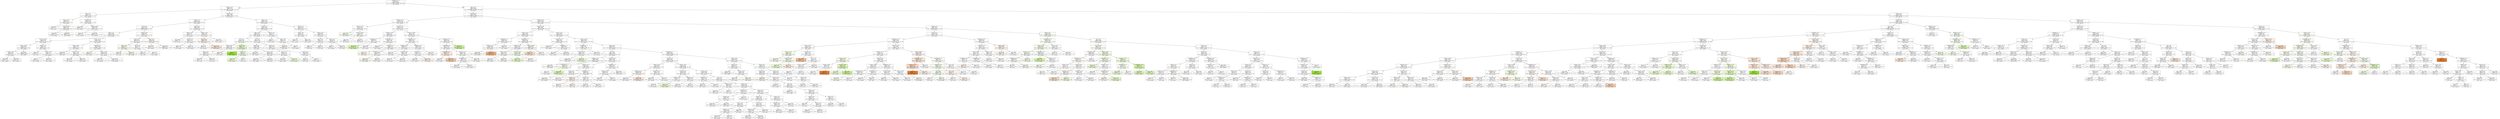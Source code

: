 digraph Tree {
node [shape=box, style="filled", color="black"] ;
0 [label="graphDepth <= 3.5\ngini = 0.833\nsamples = 48239\nvalue = [7962, 8005, 8056, 8080, 8080, 8056]\nclass = minmax", fillcolor="#ffffff"] ;
1 [label="sdComm <= 0.02\ngini = 0.83\nsamples = 7186\nvalue = [996, 1098, 1118, 1428, 1428, 1118]\nclass = minmax", fillcolor="#ffffff"] ;
0 -> 1 [labeldistance=2.5, labelangle=45, headlabel="True"] ;
2 [label="nbproc <= 4.5\ngini = 0.83\nsamples = 1156\nvalue = [168, 152, 226, 192, 192, 226]\nclass = maxmax", fillcolor="#ffffff"] ;
1 -> 2 ;
3 [label="sdComp <= 0.02\ngini = 0.831\nsamples = 230\nvalue = [42, 44, 32, 40, 40, 32]\nclass = median", fillcolor="#fefffd"] ;
2 -> 3 ;
4 [label="gini = 0.667\nsamples = 12\nvalue = [4, 0, 0, 4, 4, 0]\nclass = mean", fillcolor="#ffffff"] ;
3 -> 4 ;
5 [label="sdComp <= 0.065\ngini = 0.831\nsamples = 218\nvalue = [38, 44, 32, 36, 36, 32]\nclass = median", fillcolor="#fcfef8"] ;
3 -> 5 ;
6 [label="gini = 0.824\nsamples = 46\nvalue = [6, 8, 10, 6, 6, 10]\nclass = maxmax", fillcolor="#ffffff"] ;
5 -> 6 ;
7 [label="gini = 0.828\nsamples = 172\nvalue = [32, 36, 22, 30, 30, 22]\nclass = median", fillcolor="#fcfef9"] ;
5 -> 7 ;
8 [label="sdComp <= 0.02\ngini = 0.826\nsamples = 926\nvalue = [126, 108, 194, 152, 152, 194]\nclass = maxmax", fillcolor="#ffffff"] ;
2 -> 8 ;
9 [label="gini = 0.805\nsamples = 104\nvalue = [4, 12, 20, 24, 24, 20]\nclass = minmax", fillcolor="#ffffff"] ;
8 -> 9 ;
10 [label="sdComp <= 0.065\ngini = 0.826\nsamples = 822\nvalue = [122, 96, 174, 128, 128, 174]\nclass = maxmax", fillcolor="#ffffff"] ;
8 -> 10 ;
11 [label="gini = 0.748\nsamples = 42\nvalue = [2, 4, 14, 4, 4, 14]\nclass = maxmax", fillcolor="#ffffff"] ;
10 -> 11 ;
12 [label="gini = 0.828\nsamples = 780\nvalue = [120, 92, 160, 124, 124, 160]\nclass = maxmax", fillcolor="#ffffff"] ;
10 -> 12 ;
13 [label="sdComm <= 0.65\ngini = 0.829\nsamples = 6030\nvalue = [828, 946, 892, 1236, 1236, 892]\nclass = minmax", fillcolor="#ffffff"] ;
1 -> 13 ;
14 [label="sdComm <= 0.2\ngini = 0.825\nsamples = 4104\nvalue = [544, 656, 558, 894, 894, 558]\nclass = minmax", fillcolor="#ffffff"] ;
13 -> 14 ;
15 [label="CCR <= 0.55\ngini = 0.828\nsamples = 3134\nvalue = [418, 496, 460, 650, 650, 460]\nclass = minmax", fillcolor="#ffffff"] ;
14 -> 15 ;
16 [label="nbproc <= 4.5\ngini = 0.824\nsamples = 2390\nvalue = [276, 362, 354, 522, 522, 354]\nclass = minmax", fillcolor="#ffffff"] ;
15 -> 16 ;
17 [label="sdComm <= 0.065\ngini = 0.826\nsamples = 704\nvalue = [64, 120, 132, 128, 128, 132]\nclass = maxmax", fillcolor="#ffffff"] ;
16 -> 17 ;
18 [label="sdComp <= 0.065\ngini = 0.826\nsamples = 514\nvalue = [48, 102, 86, 96, 96, 86]\nclass = median", fillcolor="#fefffc"] ;
17 -> 18 ;
19 [label="sdComp <= 0.02\ngini = 0.826\nsamples = 48\nvalue = [6, 6, 10, 8, 8, 10]\nclass = maxmax", fillcolor="#ffffff"] ;
18 -> 19 ;
20 [label="gini = 0.806\nsamples = 24\nvalue = [2, 2, 4, 6, 6, 4]\nclass = minmax", fillcolor="#ffffff"] ;
19 -> 20 ;
21 [label="gini = 0.806\nsamples = 24\nvalue = [4, 4, 6, 2, 2, 6]\nclass = maxmax", fillcolor="#ffffff"] ;
19 -> 21 ;
22 [label="gini = 0.825\nsamples = 466\nvalue = [42, 96, 76, 88, 88, 76]\nclass = median", fillcolor="#fdfefb"] ;
18 -> 22 ;
23 [label="sdComp <= 0.02\ngini = 0.81\nsamples = 190\nvalue = [16, 18, 46, 32, 32, 46]\nclass = maxmax", fillcolor="#ffffff"] ;
17 -> 23 ;
24 [label="gini = 0.82\nsamples = 20\nvalue = [4, 4, 2, 4, 4, 2]\nclass = mean", fillcolor="#ffffff"] ;
23 -> 24 ;
25 [label="sdComp <= 0.065\ngini = 0.8\nsamples = 170\nvalue = [12, 14, 44, 28, 28, 44]\nclass = maxmax", fillcolor="#ffffff"] ;
23 -> 25 ;
26 [label="gini = 0.7\nsamples = 54\nvalue = [0, 2, 20, 6, 6, 20]\nclass = maxmax", fillcolor="#ffffff"] ;
25 -> 26 ;
27 [label="gini = 0.821\nsamples = 116\nvalue = [12, 12, 24, 22, 22, 24]\nclass = maxmax", fillcolor="#ffffff"] ;
25 -> 27 ;
28 [label="sdComm <= 0.065\ngini = 0.82\nsamples = 1686\nvalue = [212, 242, 222, 394, 394, 222]\nclass = minmax", fillcolor="#ffffff"] ;
16 -> 28 ;
29 [label="sdComp <= 0.02\ngini = 0.782\nsamples = 382\nvalue = [26, 56, 38, 112, 112, 38]\nclass = minmax", fillcolor="#ffffff"] ;
28 -> 29 ;
30 [label="gini = 0.826\nsamples = 82\nvalue = [18, 16, 10, 14, 14, 10]\nclass = mean", fillcolor="#fefbf9"] ;
29 -> 30 ;
31 [label="sdComp <= 0.065\ngini = 0.751\nsamples = 300\nvalue = [8, 40, 28, 98, 98, 28]\nclass = minmax", fillcolor="#ffffff"] ;
29 -> 31 ;
32 [label="gini = 0.728\nsamples = 68\nvalue = [0, 0, 12, 22, 22, 12]\nclass = minmax", fillcolor="#ffffff"] ;
31 -> 32 ;
33 [label="gini = 0.745\nsamples = 232\nvalue = [8, 40, 16, 76, 76, 16]\nclass = minmax", fillcolor="#ffffff"] ;
31 -> 33 ;
34 [label="sdComp <= 0.02\ngini = 0.826\nsamples = 1304\nvalue = [186, 186, 184, 282, 282, 184]\nclass = minmax", fillcolor="#ffffff"] ;
28 -> 34 ;
35 [label="gini = 0.747\nsamples = 48\nvalue = [10, 14, 0, 12, 12, 0]\nclass = median", fillcolor="#fafef4"] ;
34 -> 35 ;
36 [label="sdComp <= 0.065\ngini = 0.826\nsamples = 1256\nvalue = [176, 172, 184, 270, 270, 184]\nclass = minmax", fillcolor="#ffffff"] ;
34 -> 36 ;
37 [label="gini = 0.785\nsamples = 156\nvalue = [8, 12, 24, 44, 44, 24]\nclass = minmax", fillcolor="#ffffff"] ;
36 -> 37 ;
38 [label="gini = 0.829\nsamples = 1100\nvalue = [168, 160, 160, 226, 226, 160]\nclass = minmax", fillcolor="#ffffff"] ;
36 -> 38 ;
39 [label="sdComp <= 0.65\ngini = 0.831\nsamples = 744\nvalue = [142, 134, 106, 128, 128, 106]\nclass = mean", fillcolor="#fffdfc"] ;
15 -> 39 ;
40 [label="sdComp <= 0.2\ngini = 0.827\nsamples = 182\nvalue = [28, 30, 38, 24, 24, 38]\nclass = maxmax", fillcolor="#ffffff"] ;
39 -> 40 ;
41 [label="nbproc <= 4.5\ngini = 0.819\nsamples = 112\nvalue = [20, 28, 20, 12, 12, 20]\nclass = median", fillcolor="#f6fdee"] ;
40 -> 41 ;
42 [label="gini = 0.816\nsamples = 60\nvalue = [14, 14, 10, 6, 6, 10]\nclass = mean", fillcolor="#ffffff"] ;
41 -> 42 ;
43 [label="gini = 0.814\nsamples = 52\nvalue = [6, 14, 10, 6, 6, 10]\nclass = median", fillcolor="#f6fdec"] ;
41 -> 43 ;
44 [label="nbproc <= 4.5\ngini = 0.795\nsamples = 70\nvalue = [8, 2, 18, 12, 12, 18]\nclass = maxmax", fillcolor="#ffffff"] ;
40 -> 44 ;
45 [label="gini = 0.793\nsamples = 26\nvalue = [6, 0, 6, 4, 4, 6]\nclass = mean", fillcolor="#ffffff"] ;
44 -> 45 ;
46 [label="gini = 0.781\nsamples = 44\nvalue = [2, 2, 12, 8, 8, 12]\nclass = maxmax", fillcolor="#ffffff"] ;
44 -> 46 ;
47 [label="nbproc <= 4.5\ngini = 0.827\nsamples = 562\nvalue = [114, 104, 68, 104, 104, 68]\nclass = mean", fillcolor="#fefcfb"] ;
39 -> 47 ;
48 [label="gini = 0.818\nsamples = 138\nvalue = [14, 16, 22, 32, 32, 22]\nclass = minmax", fillcolor="#ffffff"] ;
47 -> 48 ;
49 [label="gini = 0.82\nsamples = 424\nvalue = [100, 88, 46, 72, 72, 46]\nclass = mean", fillcolor="#fefaf8"] ;
47 -> 49 ;
50 [label="nbproc <= 4.5\ngini = 0.809\nsamples = 970\nvalue = [126, 160, 98, 244, 244, 98]\nclass = minmax", fillcolor="#ffffff"] ;
14 -> 50 ;
51 [label="sdComp <= 0.2\ngini = 0.747\nsamples = 210\nvalue = [26, 20, 12, 70, 70, 12]\nclass = minmax", fillcolor="#ffffff"] ;
50 -> 51 ;
52 [label="gini = 0.806\nsamples = 48\nvalue = [8, 8, 4, 12, 12, 4]\nclass = minmax", fillcolor="#ffffff"] ;
51 -> 52 ;
53 [label="sdComp <= 0.65\ngini = 0.721\nsamples = 162\nvalue = [18, 12, 8, 58, 58, 8]\nclass = minmax", fillcolor="#ffffff"] ;
51 -> 53 ;
54 [label="gini = 0.719\nsamples = 74\nvalue = [12, 6, 2, 26, 26, 2]\nclass = minmax", fillcolor="#ffffff"] ;
53 -> 54 ;
55 [label="gini = 0.717\nsamples = 88\nvalue = [6, 6, 6, 32, 32, 6]\nclass = minmax", fillcolor="#ffffff"] ;
53 -> 55 ;
56 [label="sdComp <= 0.65\ngini = 0.818\nsamples = 760\nvalue = [100, 140, 86, 174, 174, 86]\nclass = minmax", fillcolor="#ffffff"] ;
50 -> 56 ;
57 [label="sdComp <= 0.2\ngini = 0.816\nsamples = 140\nvalue = [36, 24, 14, 26, 26, 14]\nclass = mean", fillcolor="#fdf4ee"] ;
56 -> 57 ;
58 [label="gini = 0.83\nsamples = 92\nvalue = [16, 12, 14, 18, 18, 14]\nclass = minmax", fillcolor="#ffffff"] ;
57 -> 58 ;
59 [label="gini = 0.708\nsamples = 48\nvalue = [20, 12, 0, 8, 8, 0]\nclass = mean", fillcolor="#f9e3d3"] ;
57 -> 59 ;
60 [label="gini = 0.813\nsamples = 620\nvalue = [64, 116, 72, 148, 148, 72]\nclass = minmax", fillcolor="#ffffff"] ;
56 -> 60 ;
61 [label="sdComp <= 6.5\ngini = 0.832\nsamples = 1926\nvalue = [284, 290, 334, 342, 342, 334]\nclass = minmax", fillcolor="#ffffff"] ;
13 -> 61 ;
62 [label="sdComm <= 6.5\ngini = 0.833\nsamples = 1604\nvalue = [244, 260, 286, 264, 264, 286]\nclass = maxmax", fillcolor="#ffffff"] ;
61 -> 62 ;
63 [label="nbproc <= 4.5\ngini = 0.833\nsamples = 1542\nvalue = [234, 252, 266, 262, 262, 266]\nclass = maxmax", fillcolor="#ffffff"] ;
62 -> 63 ;
64 [label="CCR <= 5.5\ngini = 0.829\nsamples = 520\nvalue = [62, 78, 90, 100, 100, 90]\nclass = minmax", fillcolor="#ffffff"] ;
63 -> 64 ;
65 [label="sdComp <= 0.65\ngini = 0.828\nsamples = 494\nvalue = [58, 68, 88, 96, 96, 88]\nclass = minmax", fillcolor="#ffffff"] ;
64 -> 65 ;
66 [label="sdComp <= 0.2\ngini = 0.831\nsamples = 110\nvalue = [22, 20, 16, 18, 18, 16]\nclass = mean", fillcolor="#fefcfb"] ;
65 -> 66 ;
67 [label="gini = 0.813\nsamples = 46\nvalue = [10, 8, 4, 10, 10, 4]\nclass = mean", fillcolor="#ffffff"] ;
66 -> 67 ;
68 [label="gini = 0.828\nsamples = 64\nvalue = [12, 12, 12, 8, 8, 12]\nclass = mean", fillcolor="#ffffff"] ;
66 -> 68 ;
69 [label="gini = 0.823\nsamples = 384\nvalue = [36, 48, 72, 78, 78, 72]\nclass = minmax", fillcolor="#ffffff"] ;
65 -> 69 ;
70 [label="sdComp <= 2.0\ngini = 0.769\nsamples = 26\nvalue = [4, 10, 2, 4, 4, 2]\nclass = median", fillcolor="#e4f8c9"] ;
64 -> 70 ;
71 [label="gini = 0.0\nsamples = 4\nvalue = [0, 4, 0, 0, 0, 0]\nclass = median", fillcolor="#9de539"] ;
70 -> 71 ;
72 [label="sdComm <= 2.0\ngini = 0.81\nsamples = 22\nvalue = [4, 6, 2, 4, 4, 2]\nclass = median", fillcolor="#f4fce9"] ;
70 -> 72 ;
73 [label="gini = 0.816\nsamples = 14\nvalue = [2, 4, 2, 2, 2, 2]\nclass = median", fillcolor="#effbde"] ;
72 -> 73 ;
74 [label="gini = 0.75\nsamples = 8\nvalue = [2, 2, 0, 2, 2, 0]\nclass = mean", fillcolor="#ffffff"] ;
72 -> 74 ;
75 [label="CCR <= 5.5\ngini = 0.833\nsamples = 1022\nvalue = [172, 174, 176, 162, 162, 176]\nclass = maxmax", fillcolor="#ffffff"] ;
63 -> 75 ;
76 [label="sdComp <= 0.2\ngini = 0.833\nsamples = 868\nvalue = [152, 148, 142, 142, 142, 142]\nclass = mean", fillcolor="#fffefe"] ;
75 -> 76 ;
77 [label="gini = 0.832\nsamples = 330\nvalue = [50, 48, 62, 54, 54, 62]\nclass = maxmax", fillcolor="#ffffff"] ;
76 -> 77 ;
78 [label="sdComp <= 0.65\ngini = 0.832\nsamples = 538\nvalue = [102, 100, 80, 88, 88, 80]\nclass = mean", fillcolor="#fffefe"] ;
76 -> 78 ;
79 [label="gini = 0.832\nsamples = 200\nvalue = [32, 36, 30, 36, 36, 30]\nclass = median", fillcolor="#ffffff"] ;
78 -> 79 ;
80 [label="gini = 0.83\nsamples = 338\nvalue = [70, 64, 50, 52, 52, 50]\nclass = mean", fillcolor="#fefcfb"] ;
78 -> 80 ;
81 [label="sdComp <= 2.0\ngini = 0.823\nsamples = 154\nvalue = [20, 26, 34, 20, 20, 34]\nclass = maxmax", fillcolor="#ffffff"] ;
75 -> 81 ;
82 [label="sdComm <= 2.0\ngini = 0.812\nsamples = 106\nvalue = [12, 18, 26, 12, 12, 26]\nclass = maxmax", fillcolor="#ffffff"] ;
81 -> 82 ;
83 [label="gini = 0.782\nsamples = 88\nvalue = [8, 12, 26, 8, 8, 26]\nclass = maxmax", fillcolor="#ffffff"] ;
82 -> 83 ;
84 [label="gini = 0.741\nsamples = 18\nvalue = [4, 6, 0, 4, 4, 0]\nclass = median", fillcolor="#f1fbe3"] ;
82 -> 84 ;
85 [label="sdComm <= 2.0\ngini = 0.833\nsamples = 48\nvalue = [8, 8, 8, 8, 8, 8]\nclass = mean", fillcolor="#ffffff"] ;
81 -> 85 ;
86 [label="gini = 0.75\nsamples = 32\nvalue = [8, 8, 0, 8, 8, 0]\nclass = mean", fillcolor="#ffffff"] ;
85 -> 86 ;
87 [label="gini = 0.5\nsamples = 16\nvalue = [0, 0, 8, 0, 0, 8]\nclass = maxmax", fillcolor="#ffffff"] ;
85 -> 87 ;
88 [label="sdComp <= 2.0\ngini = 0.747\nsamples = 62\nvalue = [10, 8, 20, 2, 2, 20]\nclass = maxmax", fillcolor="#ffffff"] ;
62 -> 88 ;
89 [label="gini = 0.5\nsamples = 16\nvalue = [0, 0, 8, 0, 0, 8]\nclass = maxmax", fillcolor="#ffffff"] ;
88 -> 89 ;
90 [label="nbproc <= 4.5\ngini = 0.783\nsamples = 46\nvalue = [10, 8, 12, 2, 2, 12]\nclass = maxmax", fillcolor="#ffffff"] ;
88 -> 90 ;
91 [label="gini = 0.792\nsamples = 38\nvalue = [10, 8, 8, 2, 2, 8]\nclass = mean", fillcolor="#fdf7f2"] ;
90 -> 91 ;
92 [label="gini = 0.5\nsamples = 8\nvalue = [0, 0, 4, 0, 0, 4]\nclass = maxmax", fillcolor="#ffffff"] ;
90 -> 92 ;
93 [label="sdComm <= 2.0\ngini = 0.814\nsamples = 322\nvalue = [40, 30, 48, 78, 78, 48]\nclass = minmax", fillcolor="#ffffff"] ;
61 -> 93 ;
94 [label="nbproc <= 4.5\ngini = 0.789\nsamples = 212\nvalue = [18, 10, 34, 58, 58, 34]\nclass = minmax", fillcolor="#ffffff"] ;
93 -> 94 ;
95 [label="gini = 0.724\nsamples = 28\nvalue = [2, 2, 2, 10, 10, 2]\nclass = minmax", fillcolor="#ffffff"] ;
94 -> 95 ;
96 [label="gini = 0.794\nsamples = 184\nvalue = [16, 8, 32, 48, 48, 32]\nclass = minmax", fillcolor="#ffffff"] ;
94 -> 96 ;
97 [label="sdComm <= 6.5\ngini = 0.828\nsamples = 110\nvalue = [22, 20, 14, 20, 20, 14]\nclass = mean", fillcolor="#fefcfb"] ;
93 -> 97 ;
98 [label="nbproc <= 4.5\ngini = 0.811\nsamples = 56\nvalue = [14, 14, 6, 8, 8, 6]\nclass = mean", fillcolor="#ffffff"] ;
97 -> 98 ;
99 [label="gini = 0.75\nsamples = 24\nvalue = [6, 6, 6, 0, 0, 6]\nclass = mean", fillcolor="#ffffff"] ;
98 -> 99 ;
100 [label="gini = 0.75\nsamples = 32\nvalue = [8, 8, 0, 8, 8, 0]\nclass = mean", fillcolor="#ffffff"] ;
98 -> 100 ;
101 [label="nbproc <= 4.5\ngini = 0.823\nsamples = 54\nvalue = [8, 6, 8, 12, 12, 8]\nclass = minmax", fillcolor="#ffffff"] ;
97 -> 101 ;
102 [label="gini = 0.5\nsamples = 8\nvalue = [0, 0, 0, 4, 4, 0]\nclass = minmax", fillcolor="#ffffff"] ;
101 -> 102 ;
103 [label="gini = 0.832\nsamples = 46\nvalue = [8, 6, 8, 8, 8, 8]\nclass = mean", fillcolor="#ffffff"] ;
101 -> 103 ;
104 [label="nbproc <= 4.5\ngini = 0.833\nsamples = 41053\nvalue = [6966, 6907, 6938, 6652, 6652, 6938]\nclass = mean", fillcolor="#ffffff"] ;
0 -> 104 [labeldistance=2.5, labelangle=-45, headlabel="False"] ;
105 [label="sdComp <= 0.02\ngini = 0.833\nsamples = 15853\nvalue = [2662, 2759, 2578, 2638, 2638, 2578]\nclass = median", fillcolor="#fefffe"] ;
104 -> 105 ;
106 [label="graphSize <= 22.5\ngini = 0.832\nsamples = 1886\nvalue = [254, 312, 338, 322, 322, 338]\nclass = maxmax", fillcolor="#ffffff"] ;
105 -> 106 ;
107 [label="sdComm <= 0.02\ngini = 0.825\nsamples = 696\nvalue = [104, 136, 84, 144, 144, 84]\nclass = minmax", fillcolor="#ffffff"] ;
106 -> 107 ;
108 [label="gini = 0.816\nsamples = 172\nvalue = [20, 44, 20, 34, 34, 20]\nclass = median", fillcolor="#f8fdf1"] ;
107 -> 108 ;
109 [label="sdComm <= 0.065\ngini = 0.826\nsamples = 524\nvalue = [84, 92, 64, 110, 110, 64]\nclass = minmax", fillcolor="#ffffff"] ;
107 -> 109 ;
110 [label="gini = 0.827\nsamples = 352\nvalue = [56, 64, 44, 72, 72, 44]\nclass = minmax", fillcolor="#ffffff"] ;
109 -> 110 ;
111 [label="gini = 0.822\nsamples = 172\nvalue = [28, 28, 20, 38, 38, 20]\nclass = minmax", fillcolor="#ffffff"] ;
109 -> 111 ;
112 [label="sdComm <= 0.02\ngini = 0.826\nsamples = 1190\nvalue = [150, 176, 254, 178, 178, 254]\nclass = maxmax", fillcolor="#ffffff"] ;
106 -> 112 ;
113 [label="graphSize <= 40.0\ngini = 0.82\nsamples = 404\nvalue = [58, 86, 86, 44, 44, 86]\nclass = median", fillcolor="#ffffff"] ;
112 -> 113 ;
114 [label="graphDepth <= 7.5\ngini = 0.807\nsamples = 112\nvalue = [10, 26, 12, 26, 26, 12]\nclass = median", fillcolor="#ffffff"] ;
113 -> 114 ;
115 [label="gini = 0.694\nsamples = 28\nvalue = [2, 14, 4, 2, 2, 4]\nclass = median", fillcolor="#d6f4ac"] ;
114 -> 115 ;
116 [label="gini = 0.789\nsamples = 84\nvalue = [8, 12, 8, 24, 24, 8]\nclass = minmax", fillcolor="#ffffff"] ;
114 -> 116 ;
117 [label="graphDepth <= 12.5\ngini = 0.795\nsamples = 292\nvalue = [48, 60, 74, 18, 18, 74]\nclass = maxmax", fillcolor="#ffffff"] ;
113 -> 117 ;
118 [label="gini = 0.673\nsamples = 72\nvalue = [8, 8, 28, 0, 0, 28]\nclass = maxmax", fillcolor="#ffffff"] ;
117 -> 118 ;
119 [label="graphSize <= 75.0\ngini = 0.81\nsamples = 220\nvalue = [40, 52, 46, 18, 18, 46]\nclass = median", fillcolor="#fcfef8"] ;
117 -> 119 ;
120 [label="gini = 0.776\nsamples = 76\nvalue = [24, 20, 12, 4, 4, 12]\nclass = mean", fillcolor="#fdf6f1"] ;
119 -> 120 ;
121 [label="graphDepth <= 25.5\ngini = 0.808\nsamples = 144\nvalue = [16, 32, 34, 14, 14, 34]\nclass = maxmax", fillcolor="#ffffff"] ;
119 -> 121 ;
122 [label="gini = 0.788\nsamples = 80\nvalue = [8, 24, 18, 6, 6, 18]\nclass = median", fillcolor="#f6fcec"] ;
121 -> 122 ;
123 [label="gini = 0.812\nsamples = 64\nvalue = [8, 8, 16, 8, 8, 16]\nclass = maxmax", fillcolor="#ffffff"] ;
121 -> 123 ;
124 [label="sdComm <= 0.065\ngini = 0.824\nsamples = 786\nvalue = [92, 90, 168, 134, 134, 168]\nclass = maxmax", fillcolor="#ffffff"] ;
112 -> 124 ;
125 [label="graphDepth <= 13.5\ngini = 0.819\nsamples = 422\nvalue = [44, 42, 76, 92, 92, 76]\nclass = minmax", fillcolor="#ffffff"] ;
124 -> 125 ;
126 [label="graphDepth <= 6.5\ngini = 0.812\nsamples = 216\nvalue = [12, 32, 50, 36, 36, 50]\nclass = maxmax", fillcolor="#ffffff"] ;
125 -> 126 ;
127 [label="gini = 0.825\nsamples = 80\nvalue = [8, 16, 16, 12, 12, 16]\nclass = median", fillcolor="#ffffff"] ;
126 -> 127 ;
128 [label="graphSize <= 40.0\ngini = 0.798\nsamples = 136\nvalue = [4, 16, 34, 24, 24, 34]\nclass = maxmax", fillcolor="#ffffff"] ;
126 -> 128 ;
129 [label="gini = 0.798\nsamples = 76\nvalue = [4, 8, 20, 12, 12, 20]\nclass = maxmax", fillcolor="#ffffff"] ;
128 -> 129 ;
130 [label="gini = 0.793\nsamples = 60\nvalue = [0, 8, 14, 12, 12, 14]\nclass = maxmax", fillcolor="#ffffff"] ;
128 -> 130 ;
131 [label="graphDepth <= 25.5\ngini = 0.794\nsamples = 206\nvalue = [32, 10, 26, 56, 56, 26]\nclass = minmax", fillcolor="#ffffff"] ;
125 -> 131 ;
132 [label="graphSize <= 75.0\ngini = 0.76\nsamples = 136\nvalue = [32, 4, 10, 40, 40, 10]\nclass = minmax", fillcolor="#ffffff"] ;
131 -> 132 ;
133 [label="gini = 0.593\nsamples = 36\nvalue = [0, 4, 0, 16, 16, 0]\nclass = minmax", fillcolor="#ffffff"] ;
132 -> 133 ;
134 [label="gini = 0.762\nsamples = 100\nvalue = [32, 0, 10, 24, 24, 10]\nclass = mean", fillcolor="#fcf2ea"] ;
132 -> 134 ;
135 [label="gini = 0.784\nsamples = 70\nvalue = [0, 6, 16, 16, 16, 16]\nclass = maxmax", fillcolor="#ffffff"] ;
131 -> 135 ;
136 [label="graphDepth <= 25.5\ngini = 0.811\nsamples = 364\nvalue = [48, 48, 92, 42, 42, 92]\nclass = maxmax", fillcolor="#ffffff"] ;
124 -> 136 ;
137 [label="graphDepth <= 9.0\ngini = 0.805\nsamples = 336\nvalue = [44, 32, 88, 42, 42, 88]\nclass = maxmax", fillcolor="#ffffff"] ;
136 -> 137 ;
138 [label="graphDepth <= 6.5\ngini = 0.772\nsamples = 72\nvalue = [24, 8, 16, 4, 4, 16]\nclass = mean", fillcolor="#fbede3"] ;
137 -> 138 ;
139 [label="gini = 0.667\nsamples = 24\nvalue = [0, 8, 8, 0, 0, 8]\nclass = median", fillcolor="#ffffff"] ;
138 -> 139 ;
140 [label="gini = 0.681\nsamples = 48\nvalue = [24, 0, 8, 4, 4, 8]\nclass = mean", fillcolor="#f5cdb0"] ;
138 -> 140 ;
141 [label="graphSize <= 75.0\ngini = 0.796\nsamples = 264\nvalue = [20, 24, 72, 38, 38, 72]\nclass = maxmax", fillcolor="#ffffff"] ;
137 -> 141 ;
142 [label="graphDepth <= 13.5\ngini = 0.781\nsamples = 160\nvalue = [12, 4, 44, 28, 28, 44]\nclass = maxmax", fillcolor="#ffffff"] ;
141 -> 142 ;
143 [label="gini = 0.781\nsamples = 96\nvalue = [12, 4, 28, 12, 12, 28]\nclass = maxmax", fillcolor="#ffffff"] ;
142 -> 143 ;
144 [label="gini = 0.75\nsamples = 64\nvalue = [0, 0, 16, 16, 16, 16]\nclass = maxmax", fillcolor="#ffffff"] ;
142 -> 144 ;
145 [label="gini = 0.794\nsamples = 104\nvalue = [8, 20, 28, 10, 10, 28]\nclass = maxmax", fillcolor="#ffffff"] ;
141 -> 145 ;
146 [label="gini = 0.612\nsamples = 28\nvalue = [4, 16, 4, 0, 0, 4]\nclass = median", fillcolor="#cef29c"] ;
136 -> 146 ;
147 [label="graphSize <= 40.0\ngini = 0.833\nsamples = 13967\nvalue = [2408, 2447, 2240, 2316, 2316, 2240]\nclass = median", fillcolor="#fffffe"] ;
105 -> 147 ;
148 [label="sdComp <= 0.065\ngini = 0.833\nsamples = 9813\nvalue = [1672, 1657, 1636, 1606, 1606, 1636]\nclass = mean", fillcolor="#ffffff"] ;
147 -> 148 ;
149 [label="sdComm <= 0.02\ngini = 0.829\nsamples = 1346\nvalue = [248, 258, 244, 176, 176, 244]\nclass = median", fillcolor="#fefffd"] ;
148 -> 149 ;
150 [label="graphDepth <= 7.5\ngini = 0.816\nsamples = 750\nvalue = [160, 162, 146, 68, 68, 146]\nclass = median", fillcolor="#fffffe"] ;
149 -> 150 ;
151 [label="graphSize <= 22.5\ngini = 0.816\nsamples = 668\nvalue = [150, 154, 118, 64, 64, 118]\nclass = median", fillcolor="#fefffd"] ;
150 -> 151 ;
152 [label="gini = 0.819\nsamples = 630\nvalue = [124, 146, 116, 64, 64, 116]\nclass = median", fillcolor="#fbfef6"] ;
151 -> 152 ;
153 [label="gini = 0.482\nsamples = 38\nvalue = [26, 8, 2, 0, 0, 2]\nclass = mean", fillcolor="#efb388"] ;
151 -> 153 ;
154 [label="gini = 0.738\nsamples = 82\nvalue = [10, 8, 28, 4, 4, 28]\nclass = maxmax", fillcolor="#ffffff"] ;
150 -> 154 ;
155 [label="graphDepth <= 7.5\ngini = 0.833\nsamples = 596\nvalue = [88, 96, 98, 108, 108, 98]\nclass = minmax", fillcolor="#ffffff"] ;
149 -> 155 ;
156 [label="graphSize <= 22.5\ngini = 0.831\nsamples = 492\nvalue = [60, 80, 90, 86, 86, 90]\nclass = maxmax", fillcolor="#ffffff"] ;
155 -> 156 ;
157 [label="sdComm <= 0.065\ngini = 0.829\nsamples = 324\nvalue = [52, 36, 58, 60, 60, 58]\nclass = minmax", fillcolor="#ffffff"] ;
156 -> 157 ;
158 [label="gini = 0.814\nsamples = 164\nvalue = [28, 8, 28, 36, 36, 28]\nclass = minmax", fillcolor="#ffffff"] ;
157 -> 158 ;
159 [label="gini = 0.832\nsamples = 160\nvalue = [24, 28, 30, 24, 24, 30]\nclass = maxmax", fillcolor="#ffffff"] ;
157 -> 159 ;
160 [label="sdComm <= 0.065\ngini = 0.809\nsamples = 168\nvalue = [8, 44, 32, 26, 26, 32]\nclass = median", fillcolor="#f6fdee"] ;
156 -> 160 ;
161 [label="gini = 0.784\nsamples = 104\nvalue = [4, 36, 16, 16, 16, 16]\nclass = median", fillcolor="#e9f9d2"] ;
160 -> 161 ;
162 [label="gini = 0.807\nsamples = 64\nvalue = [4, 8, 16, 10, 10, 16]\nclass = maxmax", fillcolor="#ffffff"] ;
160 -> 162 ;
163 [label="sdComm <= 0.065\ngini = 0.803\nsamples = 104\nvalue = [28, 16, 8, 22, 22, 8]\nclass = mean", fillcolor="#fdf6f1"] ;
155 -> 163 ;
164 [label="gini = 0.769\nsamples = 52\nvalue = [20, 8, 8, 4, 4, 8]\nclass = mean", fillcolor="#f8ddc9"] ;
163 -> 164 ;
165 [label="gini = 0.713\nsamples = 52\nvalue = [8, 8, 0, 18, 18, 0]\nclass = minmax", fillcolor="#ffffff"] ;
163 -> 165 ;
166 [label="sdComm <= 0.02\ngini = 0.833\nsamples = 8467\nvalue = [1424, 1399, 1392, 1430, 1430, 1392]\nclass = minmax", fillcolor="#ffffff"] ;
148 -> 166 ;
167 [label="graphSize <= 22.5\ngini = 0.831\nsamples = 982\nvalue = [148, 166, 144, 190, 190, 144]\nclass = minmax", fillcolor="#ffffff"] ;
166 -> 167 ;
168 [label="gini = 0.831\nsamples = 726\nvalue = [124, 134, 100, 134, 134, 100]\nclass = median", fillcolor="#ffffff"] ;
167 -> 168 ;
169 [label="graphDepth <= 7.5\ngini = 0.821\nsamples = 256\nvalue = [24, 32, 44, 56, 56, 44]\nclass = minmax", fillcolor="#ffffff"] ;
167 -> 169 ;
170 [label="gini = 0.804\nsamples = 54\nvalue = [4, 6, 8, 14, 14, 8]\nclass = minmax", fillcolor="#ffffff"] ;
169 -> 170 ;
171 [label="gini = 0.824\nsamples = 202\nvalue = [20, 26, 36, 42, 42, 36]\nclass = minmax", fillcolor="#ffffff"] ;
169 -> 171 ;
172 [label="sdComm <= 0.065\ngini = 0.833\nsamples = 7485\nvalue = [1276, 1233, 1248, 1240, 1240, 1248]\nclass = mean", fillcolor="#fffefe"] ;
166 -> 172 ;
173 [label="graphDepth <= 7.5\ngini = 0.83\nsamples = 1168\nvalue = [218, 206, 214, 158, 158, 214]\nclass = mean", fillcolor="#fffefe"] ;
172 -> 173 ;
174 [label="graphSize <= 22.5\ngini = 0.83\nsamples = 1044\nvalue = [204, 192, 182, 142, 142, 182]\nclass = mean", fillcolor="#fffdfc"] ;
173 -> 174 ;
175 [label="gini = 0.83\nsamples = 1030\nvalue = [204, 186, 182, 138, 138, 182]\nclass = mean", fillcolor="#fefcfb"] ;
174 -> 175 ;
176 [label="gini = 0.653\nsamples = 14\nvalue = [0, 6, 0, 4, 4, 0]\nclass = median", fillcolor="#ebfad7"] ;
174 -> 176 ;
177 [label="gini = 0.808\nsamples = 124\nvalue = [14, 14, 32, 16, 16, 32]\nclass = maxmax", fillcolor="#ffffff"] ;
173 -> 177 ;
178 [label="sdComp <= 0.2\ngini = 0.833\nsamples = 6317\nvalue = [1058, 1027, 1034, 1082, 1082, 1034]\nclass = minmax", fillcolor="#ffffff"] ;
172 -> 178 ;
179 [label="CCR <= 0.55\ngini = 0.832\nsamples = 2248\nvalue = [374, 362, 340, 416, 416, 340]\nclass = minmax", fillcolor="#ffffff"] ;
178 -> 179 ;
180 [label="graphSize <= 22.5\ngini = 0.832\nsamples = 1088\nvalue = [188, 208, 164, 182, 182, 164]\nclass = median", fillcolor="#fdfefb"] ;
179 -> 180 ;
181 [label="gini = 0.832\nsamples = 1012\nvalue = [172, 188, 148, 178, 178, 148]\nclass = median", fillcolor="#fefffd"] ;
180 -> 181 ;
182 [label="graphDepth <= 7.5\ngini = 0.792\nsamples = 76\nvalue = [16, 20, 16, 4, 4, 16]\nclass = median", fillcolor="#f8fdf2"] ;
180 -> 182 ;
183 [label="gini = 0.777\nsamples = 64\nvalue = [14, 14, 16, 2, 2, 16]\nclass = maxmax", fillcolor="#ffffff"] ;
182 -> 183 ;
184 [label="gini = 0.667\nsamples = 12\nvalue = [2, 6, 0, 2, 2, 0]\nclass = median", fillcolor="#d8f5b0"] ;
182 -> 184 ;
185 [label="sdComm <= 0.65\ngini = 0.829\nsamples = 1160\nvalue = [186, 154, 176, 234, 234, 176]\nclass = minmax", fillcolor="#ffffff"] ;
179 -> 185 ;
186 [label="graphSize <= 22.5\ngini = 0.825\nsamples = 884\nvalue = [142, 106, 126, 192, 192, 126]\nclass = minmax", fillcolor="#ffffff"] ;
185 -> 186 ;
187 [label="sdComm <= 0.2\ngini = 0.816\nsamples = 522\nvalue = [72, 62, 68, 126, 126, 68]\nclass = minmax", fillcolor="#ffffff"] ;
186 -> 187 ;
188 [label="gini = 0.814\nsamples = 246\nvalue = [32, 38, 28, 60, 60, 28]\nclass = minmax", fillcolor="#ffffff"] ;
187 -> 188 ;
189 [label="gini = 0.815\nsamples = 276\nvalue = [40, 24, 40, 66, 66, 40]\nclass = minmax", fillcolor="#ffffff"] ;
187 -> 189 ;
190 [label="graphDepth <= 7.5\ngini = 0.83\nsamples = 362\nvalue = [70, 44, 58, 66, 66, 58]\nclass = mean", fillcolor="#fffdfc"] ;
186 -> 190 ;
191 [label="sdComm <= 0.2\ngini = 0.822\nsamples = 202\nvalue = [50, 36, 34, 24, 24, 34]\nclass = mean", fillcolor="#fdf4ee"] ;
190 -> 191 ;
192 [label="gini = 0.817\nsamples = 92\nvalue = [20, 8, 20, 12, 12, 20]\nclass = mean", fillcolor="#ffffff"] ;
191 -> 192 ;
193 [label="gini = 0.805\nsamples = 110\nvalue = [30, 28, 14, 12, 12, 14]\nclass = mean", fillcolor="#fefcfa"] ;
191 -> 193 ;
194 [label="sdComm <= 0.2\ngini = 0.799\nsamples = 160\nvalue = [20, 8, 24, 42, 42, 24]\nclass = minmax", fillcolor="#ffffff"] ;
190 -> 194 ;
195 [label="gini = 0.758\nsamples = 64\nvalue = [8, 0, 8, 20, 20, 8]\nclass = minmax", fillcolor="#ffffff"] ;
194 -> 195 ;
196 [label="gini = 0.817\nsamples = 96\nvalue = [12, 8, 16, 22, 22, 16]\nclass = minmax", fillcolor="#ffffff"] ;
194 -> 196 ;
197 [label="graphDepth <= 7.5\ngini = 0.832\nsamples = 276\nvalue = [44, 48, 50, 42, 42, 50]\nclass = maxmax", fillcolor="#ffffff"] ;
185 -> 197 ;
198 [label="graphSize <= 22.5\ngini = 0.825\nsamples = 132\nvalue = [16, 24, 28, 18, 18, 28]\nclass = maxmax", fillcolor="#ffffff"] ;
197 -> 198 ;
199 [label="gini = 0.83\nsamples = 82\nvalue = [12, 14, 16, 12, 12, 16]\nclass = maxmax", fillcolor="#ffffff"] ;
198 -> 199 ;
200 [label="gini = 0.81\nsamples = 50\nvalue = [4, 10, 12, 6, 6, 12]\nclass = maxmax", fillcolor="#ffffff"] ;
198 -> 200 ;
201 [label="gini = 0.832\nsamples = 144\nvalue = [28, 24, 22, 24, 24, 22]\nclass = mean", fillcolor="#fefbf8"] ;
197 -> 201 ;
202 [label="graphDepth <= 7.5\ngini = 0.833\nsamples = 4069\nvalue = [684, 665, 694, 666, 666, 694]\nclass = maxmax", fillcolor="#ffffff"] ;
178 -> 202 ;
203 [label="sdComm <= 0.2\ngini = 0.833\nsamples = 2835\nvalue = [468, 435, 502, 464, 464, 502]\nclass = maxmax", fillcolor="#ffffff"] ;
202 -> 203 ;
204 [label="sdComp <= 0.65\ngini = 0.828\nsamples = 526\nvalue = [92, 66, 106, 78, 78, 106]\nclass = maxmax", fillcolor="#ffffff"] ;
203 -> 204 ;
205 [label="graphSize <= 22.5\ngini = 0.828\nsamples = 342\nvalue = [72, 46, 64, 48, 48, 64]\nclass = mean", fillcolor="#fefbf9"] ;
204 -> 205 ;
206 [label="gini = 0.827\nsamples = 296\nvalue = [56, 40, 60, 40, 40, 60]\nclass = maxmax", fillcolor="#ffffff"] ;
205 -> 206 ;
207 [label="gini = 0.786\nsamples = 46\nvalue = [16, 6, 4, 8, 8, 4]\nclass = mean", fillcolor="#fae4d5"] ;
205 -> 207 ;
208 [label="graphSize <= 22.5\ngini = 0.819\nsamples = 184\nvalue = [20, 20, 42, 30, 30, 42]\nclass = maxmax", fillcolor="#ffffff"] ;
204 -> 208 ;
209 [label="gini = 0.826\nsamples = 130\nvalue = [16, 18, 28, 20, 20, 28]\nclass = maxmax", fillcolor="#ffffff"] ;
208 -> 209 ;
210 [label="gini = 0.79\nsamples = 54\nvalue = [4, 2, 14, 10, 10, 14]\nclass = maxmax", fillcolor="#ffffff"] ;
208 -> 210 ;
211 [label="sdComm <= 0.65\ngini = 0.833\nsamples = 2309\nvalue = [376, 369, 396, 386, 386, 396]\nclass = maxmax", fillcolor="#ffffff"] ;
203 -> 211 ;
212 [label="sdComp <= 0.65\ngini = 0.829\nsamples = 300\nvalue = [32, 52, 56, 52, 52, 56]\nclass = maxmax", fillcolor="#ffffff"] ;
211 -> 212 ;
213 [label="graphSize <= 22.5\ngini = 0.744\nsamples = 74\nvalue = [2, 20, 4, 22, 22, 4]\nclass = minmax", fillcolor="#ffffff"] ;
212 -> 213 ;
214 [label="gini = 0.602\nsamples = 32\nvalue = [0, 4, 0, 14, 14, 0]\nclass = minmax", fillcolor="#ffffff"] ;
213 -> 214 ;
215 [label="gini = 0.762\nsamples = 42\nvalue = [2, 16, 4, 8, 8, 4]\nclass = median", fillcolor="#e8f9d0"] ;
213 -> 215 ;
216 [label="graphSize <= 22.5\ngini = 0.821\nsamples = 226\nvalue = [30, 32, 52, 30, 30, 52]\nclass = maxmax", fillcolor="#ffffff"] ;
212 -> 216 ;
217 [label="gini = 0.81\nsamples = 206\nvalue = [30, 28, 52, 22, 22, 52]\nclass = maxmax", fillcolor="#ffffff"] ;
216 -> 217 ;
218 [label="gini = 0.64\nsamples = 20\nvalue = [0, 4, 0, 8, 8, 0]\nclass = minmax", fillcolor="#ffffff"] ;
216 -> 218 ;
219 [label="sdComp <= 0.65\ngini = 0.833\nsamples = 2009\nvalue = [344, 317, 340, 334, 334, 340]\nclass = mean", fillcolor="#ffffff"] ;
211 -> 219 ;
220 [label="graphSize <= 22.5\ngini = 0.825\nsamples = 192\nvalue = [30, 26, 42, 26, 26, 42]\nclass = maxmax", fillcolor="#ffffff"] ;
219 -> 220 ;
221 [label="gini = 0.833\nsamples = 134\nvalue = [20, 22, 22, 24, 24, 22]\nclass = minmax", fillcolor="#ffffff"] ;
220 -> 221 ;
222 [label="gini = 0.725\nsamples = 58\nvalue = [10, 4, 20, 2, 2, 20]\nclass = maxmax", fillcolor="#ffffff"] ;
220 -> 222 ;
223 [label="CCR <= 5.5\ngini = 0.833\nsamples = 1817\nvalue = [314, 291, 298, 308, 308, 298]\nclass = mean", fillcolor="#fffefe"] ;
219 -> 223 ;
224 [label="graphSize <= 22.5\ngini = 0.828\nsamples = 213\nvalue = [42, 27, 30, 42, 42, 30]\nclass = mean", fillcolor="#ffffff"] ;
223 -> 224 ;
225 [label="gini = 0.827\nsamples = 166\nvalue = [30, 16, 30, 30, 30, 30]\nclass = mean", fillcolor="#ffffff"] ;
224 -> 225 ;
226 [label="gini = 0.75\nsamples = 47\nvalue = [12, 11, 0, 12, 12, 0]\nclass = mean", fillcolor="#ffffff"] ;
224 -> 226 ;
227 [label="sdComm <= 2.0\ngini = 0.833\nsamples = 1604\nvalue = [272, 264, 268, 266, 266, 268]\nclass = mean", fillcolor="#fffffe"] ;
223 -> 227 ;
228 [label="graphSize <= 22.5\ngini = 0.833\nsamples = 730\nvalue = [128, 118, 128, 114, 114, 128]\nclass = mean", fillcolor="#ffffff"] ;
227 -> 228 ;
229 [label="sdComp <= 6.5\ngini = 0.833\nsamples = 714\nvalue = [126, 116, 124, 112, 112, 124]\nclass = mean", fillcolor="#fffffe"] ;
228 -> 229 ;
230 [label="gini = 0.831\nsamples = 144\nvalue = [28, 24, 26, 20, 20, 26]\nclass = mean", fillcolor="#fffdfc"] ;
229 -> 230 ;
231 [label="gini = 0.833\nsamples = 570\nvalue = [98, 92, 98, 92, 92, 98]\nclass = mean", fillcolor="#ffffff"] ;
229 -> 231 ;
232 [label="gini = 0.812\nsamples = 16\nvalue = [2, 2, 4, 2, 2, 4]\nclass = maxmax", fillcolor="#ffffff"] ;
228 -> 232 ;
233 [label="sdComp <= 6.5\ngini = 0.833\nsamples = 874\nvalue = [144, 146, 140, 152, 152, 140]\nclass = minmax", fillcolor="#ffffff"] ;
227 -> 233 ;
234 [label="sdComp <= 2.0\ngini = 0.833\nsamples = 604\nvalue = [100, 100, 100, 102, 102, 100]\nclass = minmax", fillcolor="#ffffff"] ;
233 -> 234 ;
235 [label="sdComm <= 6.5\ngini = 0.833\nsamples = 244\nvalue = [40, 40, 40, 42, 42, 40]\nclass = minmax", fillcolor="#ffffff"] ;
234 -> 235 ;
236 [label="graphSize <= 22.5\ngini = 0.833\nsamples = 208\nvalue = [34, 34, 34, 36, 36, 34]\nclass = minmax", fillcolor="#ffffff"] ;
235 -> 236 ;
237 [label="gini = 0.833\nsamples = 196\nvalue = [32, 32, 32, 34, 34, 32]\nclass = minmax", fillcolor="#ffffff"] ;
236 -> 237 ;
238 [label="gini = 0.833\nsamples = 12\nvalue = [2, 2, 2, 2, 2, 2]\nclass = mean", fillcolor="#ffffff"] ;
236 -> 238 ;
239 [label="gini = 0.833\nsamples = 36\nvalue = [6, 6, 6, 6, 6, 6]\nclass = mean", fillcolor="#ffffff"] ;
235 -> 239 ;
240 [label="sdComm <= 6.5\ngini = 0.833\nsamples = 360\nvalue = [60, 60, 60, 60, 60, 60]\nclass = mean", fillcolor="#ffffff"] ;
234 -> 240 ;
241 [label="graphSize <= 22.5\ngini = 0.833\nsamples = 252\nvalue = [42, 42, 42, 42, 42, 42]\nclass = mean", fillcolor="#ffffff"] ;
240 -> 241 ;
242 [label="gini = 0.833\nsamples = 204\nvalue = [34, 34, 34, 34, 34, 34]\nclass = mean", fillcolor="#ffffff"] ;
241 -> 242 ;
243 [label="gini = 0.833\nsamples = 48\nvalue = [8, 8, 8, 8, 8, 8]\nclass = mean", fillcolor="#ffffff"] ;
241 -> 243 ;
244 [label="gini = 0.833\nsamples = 108\nvalue = [18, 18, 18, 18, 18, 18]\nclass = mean", fillcolor="#ffffff"] ;
240 -> 244 ;
245 [label="sdComm <= 6.5\ngini = 0.832\nsamples = 270\nvalue = [44, 46, 40, 50, 50, 40]\nclass = minmax", fillcolor="#ffffff"] ;
233 -> 245 ;
246 [label="graphSize <= 22.5\ngini = 0.829\nsamples = 150\nvalue = [24, 26, 20, 30, 30, 20]\nclass = minmax", fillcolor="#ffffff"] ;
245 -> 246 ;
247 [label="gini = 0.827\nsamples = 126\nvalue = [20, 22, 16, 26, 26, 16]\nclass = minmax", fillcolor="#ffffff"] ;
246 -> 247 ;
248 [label="gini = 0.833\nsamples = 24\nvalue = [4, 4, 4, 4, 4, 4]\nclass = mean", fillcolor="#ffffff"] ;
246 -> 248 ;
249 [label="gini = 0.833\nsamples = 120\nvalue = [20, 20, 20, 20, 20, 20]\nclass = mean", fillcolor="#ffffff"] ;
245 -> 249 ;
250 [label="sdComp <= 0.65\ngini = 0.833\nsamples = 1234\nvalue = [216, 230, 192, 202, 202, 192]\nclass = median", fillcolor="#fefffc"] ;
202 -> 250 ;
251 [label="sdComm <= 0.2\ngini = 0.831\nsamples = 514\nvalue = [80, 98, 74, 94, 94, 74]\nclass = median", fillcolor="#fefffd"] ;
250 -> 251 ;
252 [label="gini = 0.822\nsamples = 224\nvalue = [40, 48, 24, 44, 44, 24]\nclass = median", fillcolor="#fdfefb"] ;
251 -> 252 ;
253 [label="sdComm <= 0.65\ngini = 0.832\nsamples = 290\nvalue = [40, 50, 50, 50, 50, 50]\nclass = median", fillcolor="#ffffff"] ;
251 -> 253 ;
254 [label="gini = 0.808\nsamples = 106\nvalue = [16, 6, 26, 16, 16, 26]\nclass = maxmax", fillcolor="#ffffff"] ;
253 -> 254 ;
255 [label="gini = 0.823\nsamples = 184\nvalue = [24, 44, 24, 34, 34, 24]\nclass = median", fillcolor="#f8fdf2"] ;
253 -> 255 ;
256 [label="sdComp <= 6.5\ngini = 0.832\nsamples = 720\nvalue = [136, 132, 118, 108, 108, 118]\nclass = mean", fillcolor="#fffefe"] ;
250 -> 256 ;
257 [label="sdComm <= 0.2\ngini = 0.829\nsamples = 476\nvalue = [90, 86, 88, 62, 62, 88]\nclass = mean", fillcolor="#fffefe"] ;
256 -> 257 ;
258 [label="gini = 0.818\nsamples = 98\nvalue = [24, 18, 18, 10, 10, 18]\nclass = mean", fillcolor="#fdf6f0"] ;
257 -> 258 ;
259 [label="sdComm <= 0.65\ngini = 0.831\nsamples = 378\nvalue = [66, 68, 70, 52, 52, 70]\nclass = maxmax", fillcolor="#ffffff"] ;
257 -> 259 ;
260 [label="gini = 0.825\nsamples = 42\nvalue = [6, 4, 8, 8, 8, 8]\nclass = maxmax", fillcolor="#ffffff"] ;
259 -> 260 ;
261 [label="CCR <= 5.5\ngini = 0.829\nsamples = 336\nvalue = [60, 64, 62, 44, 44, 62]\nclass = median", fillcolor="#fefffe"] ;
259 -> 261 ;
262 [label="gini = 0.824\nsamples = 126\nvalue = [24, 26, 24, 14, 14, 24]\nclass = median", fillcolor="#fdfefb"] ;
261 -> 262 ;
263 [label="sdComm <= 6.5\ngini = 0.832\nsamples = 210\nvalue = [36, 38, 38, 30, 30, 38]\nclass = median", fillcolor="#ffffff"] ;
261 -> 263 ;
264 [label="sdComp <= 2.0\ngini = 0.833\nsamples = 170\nvalue = [28, 30, 30, 26, 26, 30]\nclass = median", fillcolor="#ffffff"] ;
263 -> 264 ;
265 [label="gini = 0.833\nsamples = 72\nvalue = [12, 12, 12, 12, 12, 12]\nclass = mean", fillcolor="#ffffff"] ;
264 -> 265 ;
266 [label="sdComm <= 2.0\ngini = 0.831\nsamples = 98\nvalue = [16, 18, 18, 14, 14, 18]\nclass = median", fillcolor="#ffffff"] ;
264 -> 266 ;
267 [label="gini = 0.82\nsamples = 38\nvalue = [6, 8, 8, 4, 4, 8]\nclass = median", fillcolor="#ffffff"] ;
266 -> 267 ;
268 [label="gini = 0.833\nsamples = 60\nvalue = [10, 10, 10, 10, 10, 10]\nclass = mean", fillcolor="#ffffff"] ;
266 -> 268 ;
269 [label="sdComp <= 2.0\ngini = 0.82\nsamples = 40\nvalue = [8, 8, 8, 4, 4, 8]\nclass = mean", fillcolor="#ffffff"] ;
263 -> 269 ;
270 [label="gini = 0.806\nsamples = 28\nvalue = [6, 6, 6, 2, 2, 6]\nclass = mean", fillcolor="#ffffff"] ;
269 -> 270 ;
271 [label="gini = 0.833\nsamples = 12\nvalue = [2, 2, 2, 2, 2, 2]\nclass = mean", fillcolor="#ffffff"] ;
269 -> 271 ;
272 [label="sdComm <= 2.0\ngini = 0.828\nsamples = 244\nvalue = [46, 46, 30, 46, 46, 30]\nclass = mean", fillcolor="#ffffff"] ;
256 -> 272 ;
273 [label="gini = 0.833\nsamples = 72\nvalue = [12, 12, 12, 12, 12, 12]\nclass = mean", fillcolor="#ffffff"] ;
272 -> 273 ;
274 [label="sdComm <= 6.5\ngini = 0.822\nsamples = 172\nvalue = [34, 34, 18, 34, 34, 18]\nclass = mean", fillcolor="#ffffff"] ;
272 -> 274 ;
275 [label="gini = 0.806\nsamples = 28\nvalue = [6, 6, 2, 6, 6, 2]\nclass = mean", fillcolor="#ffffff"] ;
274 -> 275 ;
276 [label="gini = 0.824\nsamples = 144\nvalue = [28, 28, 16, 28, 28, 16]\nclass = mean", fillcolor="#ffffff"] ;
274 -> 276 ;
277 [label="sdComm <= 0.2\ngini = 0.832\nsamples = 4154\nvalue = [736, 790, 604, 710, 710, 604]\nclass = median", fillcolor="#fdfffc"] ;
147 -> 277 ;
278 [label="sdComp <= 0.2\ngini = 0.826\nsamples = 1648\nvalue = [324, 292, 192, 324, 324, 192]\nclass = mean", fillcolor="#ffffff"] ;
277 -> 278 ;
279 [label="graphDepth <= 12.5\ngini = 0.828\nsamples = 1238\nvalue = [238, 244, 156, 222, 222, 156]\nclass = median", fillcolor="#fefffe"] ;
278 -> 279 ;
280 [label="sdComp <= 0.065\ngini = 0.81\nsamples = 360\nvalue = [84, 84, 30, 66, 66, 30]\nclass = mean", fillcolor="#ffffff"] ;
279 -> 280 ;
281 [label="sdComm <= 0.02\ngini = 0.783\nsamples = 184\nvalue = [48, 60, 18, 20, 20, 18]\nclass = median", fillcolor="#f6fdee"] ;
280 -> 281 ;
282 [label="gini = 0.824\nsamples = 68\nvalue = [12, 16, 8, 12, 12, 8]\nclass = median", fillcolor="#f8fdf1"] ;
281 -> 282 ;
283 [label="sdComm <= 0.065\ngini = 0.735\nsamples = 116\nvalue = [36, 44, 10, 8, 8, 10]\nclass = median", fillcolor="#f5fceb"] ;
281 -> 283 ;
284 [label="gini = 0.726\nsamples = 76\nvalue = [20, 32, 4, 8, 8, 4]\nclass = median", fillcolor="#eaf9d5"] ;
283 -> 284 ;
285 [label="gini = 0.705\nsamples = 40\nvalue = [16, 12, 6, 0, 0, 6]\nclass = mean", fillcolor="#fbede3"] ;
283 -> 285 ;
286 [label="sdComm <= 0.02\ngini = 0.794\nsamples = 176\nvalue = [36, 24, 12, 46, 46, 12]\nclass = minmax", fillcolor="#ffffff"] ;
280 -> 286 ;
287 [label="gini = 0.642\nsamples = 18\nvalue = [10, 0, 2, 2, 2, 2]\nclass = mean", fillcolor="#f2c09c"] ;
286 -> 287 ;
288 [label="CCR <= 0.55\ngini = 0.787\nsamples = 158\nvalue = [26, 24, 10, 44, 44, 10]\nclass = minmax", fillcolor="#ffffff"] ;
286 -> 288 ;
289 [label="sdComm <= 0.065\ngini = 0.786\nsamples = 96\nvalue = [12, 8, 10, 28, 28, 10]\nclass = minmax", fillcolor="#ffffff"] ;
288 -> 289 ;
290 [label="gini = 0.817\nsamples = 52\nvalue = [10, 6, 6, 12, 12, 6]\nclass = minmax", fillcolor="#ffffff"] ;
289 -> 290 ;
291 [label="gini = 0.715\nsamples = 44\nvalue = [2, 2, 4, 16, 16, 4]\nclass = minmax", fillcolor="#ffffff"] ;
289 -> 291 ;
292 [label="gini = 0.749\nsamples = 62\nvalue = [14, 16, 0, 16, 16, 0]\nclass = median", fillcolor="#ffffff"] ;
288 -> 292 ;
293 [label="sdComm <= 0.065\ngini = 0.832\nsamples = 878\nvalue = [154, 160, 126, 156, 156, 126]\nclass = median", fillcolor="#fefffe"] ;
279 -> 293 ;
294 [label="graphSize <= 75.0\ngini = 0.83\nsamples = 514\nvalue = [66, 92, 78, 100, 100, 78]\nclass = minmax", fillcolor="#ffffff"] ;
293 -> 294 ;
295 [label="sdComm <= 0.02\ngini = 0.819\nsamples = 114\nvalue = [12, 30, 20, 16, 16, 20]\nclass = median", fillcolor="#f5fcea"] ;
294 -> 295 ;
296 [label="sdComp <= 0.065\ngini = 0.794\nsamples = 46\nvalue = [4, 2, 12, 8, 8, 12]\nclass = maxmax", fillcolor="#ffffff"] ;
295 -> 296 ;
297 [label="gini = 0.762\nsamples = 42\nvalue = [0, 2, 12, 8, 8, 12]\nclass = maxmax", fillcolor="#ffffff"] ;
296 -> 297 ;
298 [label="gini = 0.0\nsamples = 4\nvalue = [4, 0, 0, 0, 0, 0]\nclass = mean", fillcolor="#e58139"] ;
296 -> 298 ;
299 [label="sdComp <= 0.065\ngini = 0.761\nsamples = 68\nvalue = [8, 28, 8, 8, 8, 8]\nclass = median", fillcolor="#def6bd"] ;
295 -> 299 ;
300 [label="gini = 0.802\nsamples = 46\nvalue = [8, 14, 8, 4, 4, 8]\nclass = median", fillcolor="#f0fbe0"] ;
299 -> 300 ;
301 [label="gini = 0.529\nsamples = 22\nvalue = [0, 14, 0, 4, 4, 0]\nclass = median", fillcolor="#c9f191"] ;
299 -> 301 ;
302 [label="sdComm <= 0.02\ngini = 0.828\nsamples = 400\nvalue = [54, 62, 58, 84, 84, 58]\nclass = minmax", fillcolor="#ffffff"] ;
294 -> 302 ;
303 [label="sdComp <= 0.065\ngini = 0.822\nsamples = 198\nvalue = [30, 40, 22, 42, 42, 22]\nclass = minmax", fillcolor="#ffffff"] ;
302 -> 303 ;
304 [label="graphDepth <= 25.5\ngini = 0.803\nsamples = 132\nvalue = [20, 32, 10, 30, 30, 10]\nclass = median", fillcolor="#fdfefb"] ;
303 -> 304 ;
305 [label="gini = 0.815\nsamples = 80\nvalue = [12, 20, 8, 16, 16, 8]\nclass = median", fillcolor="#f9fdf3"] ;
304 -> 305 ;
306 [label="gini = 0.775\nsamples = 52\nvalue = [8, 12, 2, 14, 14, 2]\nclass = minmax", fillcolor="#ffffff"] ;
304 -> 306 ;
307 [label="graphDepth <= 25.5\ngini = 0.83\nsamples = 66\nvalue = [10, 8, 12, 12, 12, 12]\nclass = maxmax", fillcolor="#ffffff"] ;
303 -> 307 ;
308 [label="gini = 0.818\nsamples = 30\nvalue = [4, 2, 6, 6, 6, 6]\nclass = maxmax", fillcolor="#ffffff"] ;
307 -> 308 ;
309 [label="gini = 0.833\nsamples = 36\nvalue = [6, 6, 6, 6, 6, 6]\nclass = mean", fillcolor="#ffffff"] ;
307 -> 309 ;
310 [label="graphDepth <= 25.5\ngini = 0.824\nsamples = 202\nvalue = [24, 22, 36, 42, 42, 36]\nclass = minmax", fillcolor="#ffffff"] ;
302 -> 310 ;
311 [label="sdComp <= 0.065\ngini = 0.809\nsamples = 116\nvalue = [18, 6, 18, 28, 28, 18]\nclass = minmax", fillcolor="#ffffff"] ;
310 -> 311 ;
312 [label="gini = 0.781\nsamples = 88\nvalue = [16, 0, 12, 24, 24, 12]\nclass = minmax", fillcolor="#ffffff"] ;
311 -> 312 ;
313 [label="gini = 0.816\nsamples = 28\nvalue = [2, 6, 6, 4, 4, 6]\nclass = median", fillcolor="#ffffff"] ;
311 -> 313 ;
314 [label="sdComp <= 0.065\ngini = 0.82\nsamples = 86\nvalue = [6, 16, 18, 14, 14, 18]\nclass = maxmax", fillcolor="#ffffff"] ;
310 -> 314 ;
315 [label="gini = 0.792\nsamples = 48\nvalue = [0, 8, 12, 8, 8, 12]\nclass = maxmax", fillcolor="#ffffff"] ;
314 -> 315 ;
316 [label="gini = 0.831\nsamples = 38\nvalue = [6, 8, 6, 6, 6, 6]\nclass = median", fillcolor="#f9fdf3"] ;
314 -> 316 ;
317 [label="sdComp <= 0.065\ngini = 0.825\nsamples = 364\nvalue = [88, 68, 48, 56, 56, 48]\nclass = mean", fillcolor="#fdf6f2"] ;
293 -> 317 ;
318 [label="graphDepth <= 25.5\ngini = 0.797\nsamples = 142\nvalue = [48, 22, 16, 20, 20, 16]\nclass = mean", fillcolor="#f9e4d4"] ;
317 -> 318 ;
319 [label="graphSize <= 75.0\ngini = 0.723\nsamples = 90\nvalue = [40, 10, 16, 4, 4, 16]\nclass = mean", fillcolor="#f7d6bf"] ;
318 -> 319 ;
320 [label="gini = 0.0\nsamples = 16\nvalue = [16, 0, 0, 0, 0, 0]\nclass = mean", fillcolor="#e58139"] ;
319 -> 320 ;
321 [label="gini = 0.777\nsamples = 74\nvalue = [24, 10, 16, 4, 4, 16]\nclass = mean", fillcolor="#fbeee4"] ;
319 -> 321 ;
322 [label="gini = 0.734\nsamples = 52\nvalue = [8, 12, 0, 16, 16, 0]\nclass = minmax", fillcolor="#ffffff"] ;
318 -> 322 ;
323 [label="graphDepth <= 25.5\ngini = 0.83\nsamples = 222\nvalue = [40, 46, 32, 36, 36, 32]\nclass = median", fillcolor="#fcfef8"] ;
317 -> 323 ;
324 [label="graphSize <= 75.0\ngini = 0.812\nsamples = 174\nvalue = [32, 46, 16, 32, 32, 16]\nclass = median", fillcolor="#f5fceb"] ;
323 -> 324 ;
325 [label="CCR <= 0.55\ngini = 0.806\nsamples = 100\nvalue = [8, 28, 12, 20, 20, 12]\nclass = median", fillcolor="#f5fceb"] ;
324 -> 325 ;
326 [label="gini = 0.75\nsamples = 16\nvalue = [4, 4, 4, 0, 0, 4]\nclass = mean", fillcolor="#ffffff"] ;
325 -> 326 ;
327 [label="gini = 0.785\nsamples = 84\nvalue = [4, 24, 8, 20, 20, 8]\nclass = median", fillcolor="#f9fdf3"] ;
325 -> 327 ;
328 [label="CCR <= 0.55\ngini = 0.777\nsamples = 74\nvalue = [24, 18, 4, 12, 12, 4]\nclass = mean", fillcolor="#fcf2ea"] ;
324 -> 328 ;
329 [label="gini = 0.735\nsamples = 14\nvalue = [4, 2, 0, 4, 4, 0]\nclass = mean", fillcolor="#ffffff"] ;
328 -> 329 ;
330 [label="gini = 0.773\nsamples = 60\nvalue = [20, 16, 4, 8, 8, 4]\nclass = mean", fillcolor="#fdf4ed"] ;
328 -> 330 ;
331 [label="CCR <= 0.55\ngini = 0.736\nsamples = 48\nvalue = [8, 0, 16, 4, 4, 16]\nclass = maxmax", fillcolor="#ffffff"] ;
323 -> 331 ;
332 [label="gini = 0.722\nsamples = 24\nvalue = [0, 0, 8, 4, 4, 8]\nclass = maxmax", fillcolor="#ffffff"] ;
331 -> 332 ;
333 [label="gini = 0.667\nsamples = 24\nvalue = [8, 0, 8, 0, 0, 8]\nclass = mean", fillcolor="#ffffff"] ;
331 -> 333 ;
334 [label="graphDepth <= 25.5\ngini = 0.803\nsamples = 410\nvalue = [86, 48, 36, 102, 102, 36]\nclass = minmax", fillcolor="#ffffff"] ;
278 -> 334 ;
335 [label="graphSize <= 75.0\ngini = 0.781\nsamples = 306\nvalue = [62, 32, 20, 86, 86, 20]\nclass = minmax", fillcolor="#ffffff"] ;
334 -> 335 ;
336 [label="sdComp <= 0.65\ngini = 0.798\nsamples = 182\nvalue = [34, 32, 12, 46, 46, 12]\nclass = minmax", fillcolor="#ffffff"] ;
335 -> 336 ;
337 [label="graphDepth <= 12.5\ngini = 0.776\nsamples = 130\nvalue = [32, 26, 4, 32, 32, 4]\nclass = mean", fillcolor="#ffffff"] ;
336 -> 337 ;
338 [label="gini = 0.746\nsamples = 66\nvalue = [20, 14, 0, 16, 16, 0]\nclass = mean", fillcolor="#fdf5ef"] ;
337 -> 338 ;
339 [label="gini = 0.797\nsamples = 64\nvalue = [12, 12, 4, 16, 16, 4]\nclass = minmax", fillcolor="#ffffff"] ;
337 -> 339 ;
340 [label="graphDepth <= 12.5\ngini = 0.793\nsamples = 52\nvalue = [2, 6, 8, 14, 14, 8]\nclass = minmax", fillcolor="#ffffff"] ;
336 -> 340 ;
341 [label="gini = 0.805\nsamples = 40\nvalue = [2, 6, 6, 10, 10, 6]\nclass = minmax", fillcolor="#ffffff"] ;
340 -> 341 ;
342 [label="gini = 0.722\nsamples = 12\nvalue = [0, 0, 2, 4, 4, 2]\nclass = minmax", fillcolor="#ffffff"] ;
340 -> 342 ;
343 [label="sdComp <= 0.65\ngini = 0.733\nsamples = 124\nvalue = [28, 0, 8, 40, 40, 8]\nclass = minmax", fillcolor="#ffffff"] ;
335 -> 343 ;
344 [label="gini = 0.752\nsamples = 92\nvalue = [20, 0, 8, 28, 28, 8]\nclass = minmax", fillcolor="#ffffff"] ;
343 -> 344 ;
345 [label="gini = 0.656\nsamples = 32\nvalue = [8, 0, 0, 12, 12, 0]\nclass = minmax", fillcolor="#ffffff"] ;
343 -> 345 ;
346 [label="sdComp <= 0.65\ngini = 0.828\nsamples = 104\nvalue = [24, 16, 16, 16, 16, 16]\nclass = mean", fillcolor="#fdf4ed"] ;
334 -> 346 ;
347 [label="gini = 0.796\nsamples = 56\nvalue = [16, 8, 4, 12, 12, 4]\nclass = mean", fillcolor="#fdf4ed"] ;
346 -> 347 ;
348 [label="gini = 0.806\nsamples = 48\nvalue = [8, 8, 12, 4, 4, 12]\nclass = maxmax", fillcolor="#ffffff"] ;
346 -> 348 ;
349 [label="sdComp <= 0.2\ngini = 0.832\nsamples = 2506\nvalue = [412, 498, 412, 386, 386, 412]\nclass = median", fillcolor="#fbfef7"] ;
277 -> 349 ;
350 [label="graphDepth <= 25.5\ngini = 0.823\nsamples = 610\nvalue = [102, 144, 112, 70, 70, 112]\nclass = median", fillcolor="#f9fdf2"] ;
349 -> 350 ;
351 [label="sdComm <= 0.65\ngini = 0.814\nsamples = 446\nvalue = [76, 118, 82, 44, 44, 82]\nclass = median", fillcolor="#f5fceb"] ;
350 -> 351 ;
352 [label="graphSize <= 75.0\ngini = 0.805\nsamples = 240\nvalue = [56, 64, 40, 20, 20, 40]\nclass = median", fillcolor="#fbfef6"] ;
351 -> 352 ;
353 [label="graphDepth <= 12.5\ngini = 0.822\nsamples = 172\nvalue = [36, 40, 28, 20, 20, 28]\nclass = median", fillcolor="#fcfef9"] ;
352 -> 353 ;
354 [label="gini = 0.821\nsamples = 72\nvalue = [16, 16, 12, 8, 8, 12]\nclass = mean", fillcolor="#ffffff"] ;
353 -> 354 ;
355 [label="gini = 0.822\nsamples = 100\nvalue = [20, 24, 16, 12, 12, 16]\nclass = median", fillcolor="#fafef5"] ;
353 -> 355 ;
356 [label="gini = 0.727\nsamples = 68\nvalue = [20, 24, 12, 0, 0, 12]\nclass = median", fillcolor="#f7fdee"] ;
352 -> 356 ;
357 [label="graphDepth <= 12.5\ngini = 0.812\nsamples = 206\nvalue = [20, 54, 42, 24, 24, 42]\nclass = median", fillcolor="#f8fdf1"] ;
351 -> 357 ;
358 [label="gini = 0.694\nsamples = 28\nvalue = [2, 14, 2, 4, 4, 2]\nclass = median", fillcolor="#d6f4ac"] ;
357 -> 358 ;
359 [label="graphSize <= 75.0\ngini = 0.813\nsamples = 178\nvalue = [18, 40, 40, 20, 20, 40]\nclass = median", fillcolor="#ffffff"] ;
357 -> 359 ;
360 [label="gini = 0.793\nsamples = 116\nvalue = [14, 30, 28, 8, 8, 28]\nclass = median", fillcolor="#fdfefa"] ;
359 -> 360 ;
361 [label="gini = 0.82\nsamples = 62\nvalue = [4, 10, 12, 12, 12, 12]\nclass = maxmax", fillcolor="#ffffff"] ;
359 -> 361 ;
362 [label="sdComm <= 0.65\ngini = 0.833\nsamples = 164\nvalue = [26, 26, 30, 26, 26, 30]\nclass = maxmax", fillcolor="#ffffff"] ;
350 -> 362 ;
363 [label="gini = 0.83\nsamples = 68\nvalue = [8, 12, 12, 12, 12, 12]\nclass = median", fillcolor="#ffffff"] ;
362 -> 363 ;
364 [label="gini = 0.831\nsamples = 96\nvalue = [18, 14, 18, 14, 14, 18]\nclass = mean", fillcolor="#ffffff"] ;
362 -> 364 ;
365 [label="CCR <= 5.5\ngini = 0.833\nsamples = 1896\nvalue = [310, 354, 300, 316, 316, 300]\nclass = median", fillcolor="#fdfefa"] ;
349 -> 365 ;
366 [label="sdComm <= 0.65\ngini = 0.827\nsamples = 642\nvalue = [114, 144, 82, 110, 110, 82]\nclass = median", fillcolor="#f9fef4"] ;
365 -> 366 ;
367 [label="graphDepth <= 25.5\ngini = 0.832\nsamples = 390\nvalue = [74, 68, 60, 64, 64, 60]\nclass = mean", fillcolor="#fffdfb"] ;
366 -> 367 ;
368 [label="graphDepth <= 12.5\ngini = 0.824\nsamples = 314\nvalue = [74, 64, 44, 44, 44, 44]\nclass = mean", fillcolor="#fefaf7"] ;
367 -> 368 ;
369 [label="sdComp <= 0.65\ngini = 0.777\nsamples = 88\nvalue = [20, 12, 4, 24, 24, 4]\nclass = minmax", fillcolor="#ffffff"] ;
368 -> 369 ;
370 [label="gini = 0.773\nsamples = 60\nvalue = [16, 4, 4, 16, 16, 4]\nclass = mean", fillcolor="#ffffff"] ;
369 -> 370 ;
371 [label="gini = 0.735\nsamples = 28\nvalue = [4, 8, 0, 8, 8, 0]\nclass = median", fillcolor="#ffffff"] ;
369 -> 371 ;
372 [label="sdComp <= 0.65\ngini = 0.812\nsamples = 226\nvalue = [54, 52, 40, 20, 20, 40]\nclass = mean", fillcolor="#fffefd"] ;
368 -> 372 ;
373 [label="graphSize <= 75.0\ngini = 0.781\nsamples = 146\nvalue = [44, 38, 24, 8, 8, 24]\nclass = mean", fillcolor="#fef8f4"] ;
372 -> 373 ;
374 [label="gini = 0.781\nsamples = 64\nvalue = [24, 8, 8, 8, 8, 8]\nclass = mean", fillcolor="#f8dbc6"] ;
373 -> 374 ;
375 [label="gini = 0.731\nsamples = 82\nvalue = [20, 30, 16, 0, 0, 16]\nclass = median", fillcolor="#effbdf"] ;
373 -> 375 ;
376 [label="graphSize <= 75.0\ngini = 0.829\nsamples = 80\nvalue = [10, 14, 16, 12, 12, 16]\nclass = maxmax", fillcolor="#ffffff"] ;
372 -> 376 ;
377 [label="gini = 0.727\nsamples = 32\nvalue = [4, 8, 10, 0, 0, 10]\nclass = maxmax", fillcolor="#ffffff"] ;
376 -> 377 ;
378 [label="gini = 0.812\nsamples = 48\nvalue = [6, 6, 6, 12, 12, 6]\nclass = minmax", fillcolor="#ffffff"] ;
376 -> 378 ;
379 [label="gini = 0.77\nsamples = 76\nvalue = [0, 4, 16, 20, 20, 16]\nclass = minmax", fillcolor="#ffffff"] ;
367 -> 379 ;
380 [label="sdComp <= 0.65\ngini = 0.802\nsamples = 252\nvalue = [40, 76, 22, 46, 46, 22]\nclass = median", fillcolor="#f1fbe2"] ;
366 -> 380 ;
381 [label="graphDepth <= 12.5\ngini = 0.785\nsamples = 166\nvalue = [30, 48, 8, 36, 36, 8]\nclass = median", fillcolor="#f6fded"] ;
380 -> 381 ;
382 [label="gini = 0.776\nsamples = 56\nvalue = [12, 20, 4, 8, 8, 4]\nclass = median", fillcolor="#edfadb"] ;
381 -> 382 ;
383 [label="graphSize <= 75.0\ngini = 0.776\nsamples = 110\nvalue = [18, 28, 4, 28, 28, 4]\nclass = median", fillcolor="#ffffff"] ;
381 -> 383 ;
384 [label="gini = 0.698\nsamples = 36\nvalue = [2, 10, 0, 12, 12, 0]\nclass = minmax", fillcolor="#ffffff"] ;
383 -> 384 ;
385 [label="graphDepth <= 25.5\ngini = 0.795\nsamples = 74\nvalue = [16, 18, 4, 16, 16, 4]\nclass = median", fillcolor="#fcfef8"] ;
383 -> 385 ;
386 [label="gini = 0.805\nsamples = 46\nvalue = [12, 6, 4, 10, 10, 4]\nclass = mean", fillcolor="#fef8f4"] ;
385 -> 386 ;
387 [label="gini = 0.704\nsamples = 28\nvalue = [4, 12, 0, 6, 6, 0]\nclass = median", fillcolor="#e4f8c9"] ;
385 -> 387 ;
388 [label="graphSize <= 75.0\ngini = 0.8\nsamples = 86\nvalue = [10, 28, 14, 10, 10, 14]\nclass = median", fillcolor="#ecfad9"] ;
380 -> 388 ;
389 [label="graphDepth <= 12.5\ngini = 0.822\nsamples = 52\nvalue = [8, 12, 10, 6, 6, 10]\nclass = median", fillcolor="#fafef6"] ;
388 -> 389 ;
390 [label="gini = 0.803\nsamples = 38\nvalue = [6, 12, 6, 4, 4, 6]\nclass = median", fillcolor="#edfada"] ;
389 -> 390 ;
391 [label="gini = 0.776\nsamples = 14\nvalue = [2, 0, 4, 2, 2, 4]\nclass = maxmax", fillcolor="#ffffff"] ;
389 -> 391 ;
392 [label="graphDepth <= 25.5\ngini = 0.72\nsamples = 34\nvalue = [2, 16, 4, 4, 4, 4]\nclass = median", fillcolor="#d8f5b0"] ;
388 -> 392 ;
393 [label="gini = 0.625\nsamples = 16\nvalue = [0, 8, 0, 4, 4, 0]\nclass = median", fillcolor="#def6bd"] ;
392 -> 393 ;
394 [label="gini = 0.691\nsamples = 18\nvalue = [2, 8, 4, 0, 0, 4]\nclass = median", fillcolor="#e3f8c6"] ;
392 -> 394 ;
395 [label="sdComm <= 2.0\ngini = 0.833\nsamples = 1254\nvalue = [196, 210, 218, 206, 206, 218]\nclass = maxmax", fillcolor="#ffffff"] ;
365 -> 395 ;
396 [label="sdComp <= 6.5\ngini = 0.832\nsamples = 488\nvalue = [72, 84, 78, 88, 88, 78]\nclass = minmax", fillcolor="#ffffff"] ;
395 -> 396 ;
397 [label="graphDepth <= 25.5\ngini = 0.833\nsamples = 264\nvalue = [42, 46, 46, 42, 42, 46]\nclass = median", fillcolor="#ffffff"] ;
396 -> 397 ;
398 [label="sdComp <= 2.0\ngini = 0.832\nsamples = 144\nvalue = [22, 26, 22, 26, 26, 22]\nclass = median", fillcolor="#ffffff"] ;
397 -> 398 ;
399 [label="graphSize <= 75.0\ngini = 0.812\nsamples = 32\nvalue = [4, 4, 4, 8, 8, 4]\nclass = minmax", fillcolor="#ffffff"] ;
398 -> 399 ;
400 [label="gini = 0.78\nsamples = 20\nvalue = [2, 2, 2, 6, 6, 2]\nclass = minmax", fillcolor="#ffffff"] ;
399 -> 400 ;
401 [label="gini = 0.833\nsamples = 12\nvalue = [2, 2, 2, 2, 2, 2]\nclass = mean", fillcolor="#ffffff"] ;
399 -> 401 ;
402 [label="graphDepth <= 12.5\ngini = 0.832\nsamples = 112\nvalue = [18, 22, 18, 18, 18, 18]\nclass = median", fillcolor="#fbfef7"] ;
398 -> 402 ;
403 [label="gini = 0.833\nsamples = 12\nvalue = [2, 2, 2, 2, 2, 2]\nclass = mean", fillcolor="#ffffff"] ;
402 -> 403 ;
404 [label="gini = 0.832\nsamples = 100\nvalue = [16, 20, 16, 16, 16, 16]\nclass = median", fillcolor="#fafef6"] ;
402 -> 404 ;
405 [label="sdComp <= 2.0\ngini = 0.829\nsamples = 120\nvalue = [20, 20, 24, 16, 16, 24]\nclass = maxmax", fillcolor="#ffffff"] ;
397 -> 405 ;
406 [label="gini = 0.831\nsamples = 52\nvalue = [8, 8, 10, 8, 8, 10]\nclass = maxmax", fillcolor="#ffffff"] ;
405 -> 406 ;
407 [label="gini = 0.825\nsamples = 68\nvalue = [12, 12, 14, 8, 8, 14]\nclass = maxmax", fillcolor="#ffffff"] ;
405 -> 407 ;
408 [label="graphDepth <= 25.5\ngini = 0.828\nsamples = 224\nvalue = [30, 38, 32, 46, 46, 32]\nclass = minmax", fillcolor="#ffffff"] ;
396 -> 408 ;
409 [label="graphSize <= 75.0\ngini = 0.82\nsamples = 20\nvalue = [2, 2, 4, 4, 4, 4]\nclass = maxmax", fillcolor="#ffffff"] ;
408 -> 409 ;
410 [label="gini = 0.833\nsamples = 12\nvalue = [2, 2, 2, 2, 2, 2]\nclass = mean", fillcolor="#ffffff"] ;
409 -> 410 ;
411 [label="gini = 0.75\nsamples = 8\nvalue = [0, 0, 2, 2, 2, 2]\nclass = maxmax", fillcolor="#ffffff"] ;
409 -> 411 ;
412 [label="gini = 0.828\nsamples = 204\nvalue = [28, 36, 28, 42, 42, 28]\nclass = minmax", fillcolor="#ffffff"] ;
408 -> 412 ;
413 [label="sdComp <= 6.5\ngini = 0.832\nsamples = 766\nvalue = [124, 126, 140, 118, 118, 140]\nclass = maxmax", fillcolor="#ffffff"] ;
395 -> 413 ;
414 [label="graphSize <= 75.0\ngini = 0.833\nsamples = 320\nvalue = [52, 52, 54, 54, 54, 54]\nclass = maxmax", fillcolor="#ffffff"] ;
413 -> 414 ;
415 [label="sdComp <= 2.0\ngini = 0.833\nsamples = 240\nvalue = [40, 40, 42, 38, 38, 42]\nclass = maxmax", fillcolor="#ffffff"] ;
414 -> 415 ;
416 [label="sdComm <= 6.5\ngini = 0.831\nsamples = 84\nvalue = [14, 14, 16, 12, 12, 16]\nclass = maxmax", fillcolor="#ffffff"] ;
415 -> 416 ;
417 [label="gini = 0.722\nsamples = 12\nvalue = [2, 2, 4, 0, 0, 4]\nclass = maxmax", fillcolor="#ffffff"] ;
416 -> 417 ;
418 [label="graphDepth <= 12.5\ngini = 0.833\nsamples = 72\nvalue = [12, 12, 12, 12, 12, 12]\nclass = mean", fillcolor="#ffffff"] ;
416 -> 418 ;
419 [label="gini = 0.833\nsamples = 24\nvalue = [4, 4, 4, 4, 4, 4]\nclass = mean", fillcolor="#ffffff"] ;
418 -> 419 ;
420 [label="gini = 0.833\nsamples = 48\nvalue = [8, 8, 8, 8, 8, 8]\nclass = mean", fillcolor="#ffffff"] ;
418 -> 420 ;
421 [label="sdComm <= 6.5\ngini = 0.833\nsamples = 156\nvalue = [26, 26, 26, 26, 26, 26]\nclass = mean", fillcolor="#ffffff"] ;
415 -> 421 ;
422 [label="gini = 0.833\nsamples = 120\nvalue = [20, 20, 20, 20, 20, 20]\nclass = mean", fillcolor="#ffffff"] ;
421 -> 422 ;
423 [label="graphDepth <= 12.5\ngini = 0.833\nsamples = 36\nvalue = [6, 6, 6, 6, 6, 6]\nclass = mean", fillcolor="#ffffff"] ;
421 -> 423 ;
424 [label="gini = 0.833\nsamples = 24\nvalue = [4, 4, 4, 4, 4, 4]\nclass = mean", fillcolor="#ffffff"] ;
423 -> 424 ;
425 [label="gini = 0.833\nsamples = 12\nvalue = [2, 2, 2, 2, 2, 2]\nclass = mean", fillcolor="#ffffff"] ;
423 -> 425 ;
426 [label="sdComp <= 2.0\ngini = 0.83\nsamples = 80\nvalue = [12, 12, 12, 16, 16, 12]\nclass = minmax", fillcolor="#ffffff"] ;
414 -> 426 ;
427 [label="sdComm <= 6.5\ngini = 0.833\nsamples = 36\nvalue = [6, 6, 6, 6, 6, 6]\nclass = mean", fillcolor="#ffffff"] ;
426 -> 427 ;
428 [label="gini = 0.833\nsamples = 24\nvalue = [4, 4, 4, 4, 4, 4]\nclass = mean", fillcolor="#ffffff"] ;
427 -> 428 ;
429 [label="gini = 0.833\nsamples = 12\nvalue = [2, 2, 2, 2, 2, 2]\nclass = mean", fillcolor="#ffffff"] ;
427 -> 429 ;
430 [label="graphDepth <= 25.5\ngini = 0.822\nsamples = 44\nvalue = [6, 6, 6, 10, 10, 6]\nclass = minmax", fillcolor="#ffffff"] ;
426 -> 430 ;
431 [label="gini = 0.78\nsamples = 20\nvalue = [2, 2, 2, 6, 6, 2]\nclass = minmax", fillcolor="#ffffff"] ;
430 -> 431 ;
432 [label="gini = 0.833\nsamples = 24\nvalue = [4, 4, 4, 4, 4, 4]\nclass = mean", fillcolor="#ffffff"] ;
430 -> 432 ;
433 [label="graphDepth <= 25.5\ngini = 0.831\nsamples = 446\nvalue = [72, 74, 86, 64, 64, 86]\nclass = maxmax", fillcolor="#ffffff"] ;
413 -> 433 ;
434 [label="graphSize <= 75.0\ngini = 0.831\nsamples = 442\nvalue = [72, 74, 84, 64, 64, 84]\nclass = maxmax", fillcolor="#ffffff"] ;
433 -> 434 ;
435 [label="sdComm <= 6.5\ngini = 0.831\nsamples = 440\nvalue = [72, 72, 84, 64, 64, 84]\nclass = maxmax", fillcolor="#ffffff"] ;
434 -> 435 ;
436 [label="gini = 0.829\nsamples = 308\nvalue = [50, 50, 62, 42, 42, 62]\nclass = maxmax", fillcolor="#ffffff"] ;
435 -> 436 ;
437 [label="graphDepth <= 12.5\ngini = 0.833\nsamples = 132\nvalue = [22, 22, 22, 22, 22, 22]\nclass = mean", fillcolor="#ffffff"] ;
435 -> 437 ;
438 [label="gini = 0.833\nsamples = 12\nvalue = [2, 2, 2, 2, 2, 2]\nclass = mean", fillcolor="#ffffff"] ;
437 -> 438 ;
439 [label="gini = 0.833\nsamples = 120\nvalue = [20, 20, 20, 20, 20, 20]\nclass = mean", fillcolor="#ffffff"] ;
437 -> 439 ;
440 [label="gini = 0.0\nsamples = 2\nvalue = [0, 2, 0, 0, 0, 0]\nclass = median", fillcolor="#9de539"] ;
434 -> 440 ;
441 [label="gini = 0.5\nsamples = 4\nvalue = [0, 0, 2, 0, 0, 2]\nclass = maxmax", fillcolor="#ffffff"] ;
433 -> 441 ;
442 [label="sdComm <= 0.2\ngini = 0.833\nsamples = 25200\nvalue = [4304, 4148, 4360, 4014, 4014, 4360]\nclass = maxmax", fillcolor="#ffffff"] ;
104 -> 442 ;
443 [label="sdComp <= 0.65\ngini = 0.833\nsamples = 16838\nvalue = [2940, 2766, 2942, 2624, 2624, 2942]\nclass = maxmax", fillcolor="#ffffff"] ;
442 -> 443 ;
444 [label="CCR <= 0.55\ngini = 0.833\nsamples = 16350\nvalue = [2848, 2662, 2884, 2536, 2536, 2884]\nclass = maxmax", fillcolor="#ffffff"] ;
443 -> 444 ;
445 [label="graphDepth <= 25.5\ngini = 0.833\nsamples = 14304\nvalue = [2512, 2364, 2482, 2232, 2232, 2482]\nclass = mean", fillcolor="#fffffe"] ;
444 -> 445 ;
446 [label="graphDepth <= 13.5\ngini = 0.833\nsamples = 13906\nvalue = [2414, 2288, 2436, 2166, 2166, 2436]\nclass = maxmax", fillcolor="#ffffff"] ;
445 -> 446 ;
447 [label="sdComp <= 0.065\ngini = 0.833\nsamples = 13140\nvalue = [2324, 2140, 2306, 2032, 2032, 2306]\nclass = mean", fillcolor="#ffffff"] ;
446 -> 447 ;
448 [label="graphDepth <= 6.5\ngini = 0.833\nsamples = 5456\nvalue = [932, 904, 914, 896, 896, 914]\nclass = mean", fillcolor="#fffffe"] ;
447 -> 448 ;
449 [label="sdComm <= 0.065\ngini = 0.833\nsamples = 4142\nvalue = [742, 696, 720, 632, 632, 720]\nclass = mean", fillcolor="#fffefe"] ;
448 -> 449 ;
450 [label="graphSize <= 22.5\ngini = 0.832\nsamples = 2740\nvalue = [474, 438, 506, 408, 408, 506]\nclass = maxmax", fillcolor="#ffffff"] ;
449 -> 450 ;
451 [label="sdComp <= 0.02\ngini = 0.833\nsamples = 2364\nvalue = [398, 374, 430, 366, 366, 430]\nclass = maxmax", fillcolor="#ffffff"] ;
450 -> 451 ;
452 [label="sdComm <= 0.02\ngini = 0.831\nsamples = 1164\nvalue = [220, 200, 208, 164, 164, 208]\nclass = mean", fillcolor="#fffdfd"] ;
451 -> 452 ;
453 [label="gini = 0.827\nsamples = 248\nvalue = [52, 52, 32, 40, 40, 32]\nclass = mean", fillcolor="#ffffff"] ;
452 -> 453 ;
454 [label="gini = 0.83\nsamples = 916\nvalue = [168, 148, 176, 124, 124, 176]\nclass = maxmax", fillcolor="#ffffff"] ;
452 -> 454 ;
455 [label="sdComm <= 0.02\ngini = 0.832\nsamples = 1200\nvalue = [178, 174, 222, 202, 202, 222]\nclass = maxmax", fillcolor="#ffffff"] ;
451 -> 455 ;
456 [label="gini = 0.831\nsamples = 844\nvalue = [130, 114, 162, 138, 138, 162]\nclass = maxmax", fillcolor="#ffffff"] ;
455 -> 456 ;
457 [label="gini = 0.832\nsamples = 356\nvalue = [48, 60, 60, 64, 64, 60]\nclass = minmax", fillcolor="#ffffff"] ;
455 -> 457 ;
458 [label="sdComm <= 0.02\ngini = 0.824\nsamples = 376\nvalue = [76, 64, 76, 42, 42, 76]\nclass = mean", fillcolor="#ffffff"] ;
450 -> 458 ;
459 [label="sdComp <= 0.02\ngini = 0.822\nsamples = 176\nvalue = [40, 40, 24, 24, 24, 24]\nclass = mean", fillcolor="#ffffff"] ;
458 -> 459 ;
460 [label="gini = 0.817\nsamples = 68\nvalue = [12, 8, 16, 8, 8, 16]\nclass = maxmax", fillcolor="#ffffff"] ;
459 -> 460 ;
461 [label="gini = 0.79\nsamples = 108\nvalue = [28, 32, 8, 16, 16, 8]\nclass = median", fillcolor="#fafef5"] ;
459 -> 461 ;
462 [label="sdComp <= 0.02\ngini = 0.802\nsamples = 200\nvalue = [36, 24, 52, 18, 18, 52]\nclass = maxmax", fillcolor="#ffffff"] ;
458 -> 462 ;
463 [label="gini = 0.806\nsamples = 134\nvalue = [22, 20, 34, 12, 12, 34]\nclass = maxmax", fillcolor="#ffffff"] ;
462 -> 463 ;
464 [label="gini = 0.786\nsamples = 66\nvalue = [14, 4, 18, 6, 6, 18]\nclass = maxmax", fillcolor="#ffffff"] ;
462 -> 464 ;
465 [label="graphSize <= 22.5\ngini = 0.832\nsamples = 1402\nvalue = [268, 258, 214, 224, 224, 214]\nclass = mean", fillcolor="#fffefd"] ;
449 -> 465 ;
466 [label="sdComp <= 0.02\ngini = 0.831\nsamples = 1184\nvalue = [226, 234, 178, 184, 184, 178]\nclass = median", fillcolor="#fefffd"] ;
465 -> 466 ;
467 [label="gini = 0.832\nsamples = 384\nvalue = [70, 70, 58, 64, 64, 58]\nclass = mean", fillcolor="#ffffff"] ;
466 -> 467 ;
468 [label="gini = 0.83\nsamples = 800\nvalue = [156, 164, 120, 120, 120, 120]\nclass = median", fillcolor="#fefffd"] ;
466 -> 468 ;
469 [label="sdComp <= 0.02\ngini = 0.829\nsamples = 218\nvalue = [42, 24, 36, 40, 40, 36]\nclass = mean", fillcolor="#fffefd"] ;
465 -> 469 ;
470 [label="gini = 0.83\nsamples = 200\nvalue = [32, 24, 36, 36, 36, 36]\nclass = maxmax", fillcolor="#ffffff"] ;
469 -> 470 ;
471 [label="gini = 0.593\nsamples = 18\nvalue = [10, 0, 0, 4, 4, 0]\nclass = mean", fillcolor="#f4c9aa"] ;
469 -> 471 ;
472 [label="sdComp <= 0.02\ngini = 0.83\nsamples = 1314\nvalue = [190, 208, 194, 264, 264, 194]\nclass = minmax", fillcolor="#ffffff"] ;
448 -> 472 ;
473 [label="sdComm <= 0.065\ngini = 0.813\nsamples = 434\nvalue = [70, 72, 42, 104, 104, 42]\nclass = minmax", fillcolor="#ffffff"] ;
472 -> 473 ;
474 [label="graphDepth <= 9.0\ngini = 0.789\nsamples = 350\nvalue = [50, 40, 30, 100, 100, 30]\nclass = minmax", fillcolor="#ffffff"] ;
473 -> 474 ;
475 [label="sdComm <= 0.02\ngini = 0.644\nsamples = 68\nvalue = [8, 4, 0, 28, 28, 0]\nclass = minmax", fillcolor="#ffffff"] ;
474 -> 475 ;
476 [label="gini = 0.637\nsamples = 58\nvalue = [8, 2, 0, 24, 24, 0]\nclass = minmax", fillcolor="#ffffff"] ;
475 -> 476 ;
477 [label="gini = 0.64\nsamples = 10\nvalue = [0, 2, 0, 4, 4, 0]\nclass = minmax", fillcolor="#ffffff"] ;
475 -> 477 ;
478 [label="sdComm <= 0.02\ngini = 0.809\nsamples = 282\nvalue = [42, 36, 30, 72, 72, 30]\nclass = minmax", fillcolor="#ffffff"] ;
474 -> 478 ;
479 [label="gini = 0.812\nsamples = 32\nvalue = [4, 4, 4, 8, 8, 4]\nclass = minmax", fillcolor="#ffffff"] ;
478 -> 479 ;
480 [label="gini = 0.808\nsamples = 250\nvalue = [38, 32, 26, 64, 64, 26]\nclass = minmax", fillcolor="#ffffff"] ;
478 -> 480 ;
481 [label="graphSize <= 40.0\ngini = 0.753\nsamples = 84\nvalue = [20, 32, 12, 4, 4, 12]\nclass = median", fillcolor="#edfada"] ;
473 -> 481 ;
482 [label="gini = 0.494\nsamples = 36\nvalue = [20, 16, 0, 0, 0, 0]\nclass = mean", fillcolor="#fae6d7"] ;
481 -> 482 ;
483 [label="gini = 0.75\nsamples = 48\nvalue = [0, 16, 12, 4, 4, 12]\nclass = median", fillcolor="#f4fce9"] ;
481 -> 483 ;
484 [label="graphDepth <= 9.0\ngini = 0.832\nsamples = 880\nvalue = [120, 136, 152, 160, 160, 152]\nclass = minmax", fillcolor="#ffffff"] ;
472 -> 484 ;
485 [label="sdComm <= 0.065\ngini = 0.81\nsamples = 188\nvalue = [48, 40, 16, 34, 34, 16]\nclass = mean", fillcolor="#fef8f4"] ;
484 -> 485 ;
486 [label="sdComm <= 0.02\ngini = 0.805\nsamples = 168\nvalue = [40, 36, 12, 34, 34, 12]\nclass = mean", fillcolor="#fefbf9"] ;
485 -> 486 ;
487 [label="gini = 0.82\nsamples = 116\nvalue = [24, 20, 12, 24, 24, 12]\nclass = mean", fillcolor="#ffffff"] ;
486 -> 487 ;
488 [label="gini = 0.737\nsamples = 52\nvalue = [16, 16, 0, 10, 10, 0]\nclass = mean", fillcolor="#ffffff"] ;
486 -> 488 ;
489 [label="gini = 0.72\nsamples = 20\nvalue = [8, 4, 4, 0, 0, 4]\nclass = mean", fillcolor="#f8e0ce"] ;
485 -> 489 ;
490 [label="sdComm <= 0.065\ngini = 0.826\nsamples = 692\nvalue = [72, 96, 136, 126, 126, 136]\nclass = maxmax", fillcolor="#ffffff"] ;
484 -> 490 ;
491 [label="sdComm <= 0.02\ngini = 0.825\nsamples = 564\nvalue = [60, 84, 120, 90, 90, 120]\nclass = maxmax", fillcolor="#ffffff"] ;
490 -> 491 ;
492 [label="gini = 0.832\nsamples = 232\nvalue = [36, 32, 40, 42, 42, 40]\nclass = minmax", fillcolor="#ffffff"] ;
491 -> 492 ;
493 [label="gini = 0.812\nsamples = 332\nvalue = [24, 52, 80, 48, 48, 80]\nclass = maxmax", fillcolor="#ffffff"] ;
491 -> 493 ;
494 [label="gini = 0.793\nsamples = 128\nvalue = [12, 12, 16, 36, 36, 16]\nclass = minmax", fillcolor="#ffffff"] ;
490 -> 494 ;
495 [label="graphSize <= 22.5\ngini = 0.832\nsamples = 7684\nvalue = [1392, 1236, 1392, 1136, 1136, 1392]\nclass = mean", fillcolor="#ffffff"] ;
447 -> 495 ;
496 [label="sdComm <= 0.065\ngini = 0.833\nsamples = 5876\nvalue = [1028, 924, 1016, 946, 946, 1016]\nclass = mean", fillcolor="#ffffff"] ;
495 -> 496 ;
497 [label="sdComm <= 0.02\ngini = 0.833\nsamples = 3298\nvalue = [552, 474, 568, 568, 568, 568]\nclass = maxmax", fillcolor="#ffffff"] ;
496 -> 497 ;
498 [label="gini = 0.832\nsamples = 1536\nvalue = [244, 204, 276, 268, 268, 276]\nclass = maxmax", fillcolor="#ffffff"] ;
497 -> 498 ;
499 [label="gini = 0.833\nsamples = 1762\nvalue = [308, 270, 292, 300, 300, 292]\nclass = mean", fillcolor="#fffefe"] ;
497 -> 499 ;
500 [label="gini = 0.832\nsamples = 2578\nvalue = [476, 450, 448, 378, 378, 448]\nclass = mean", fillcolor="#fffdfd"] ;
496 -> 500 ;
501 [label="graphDepth <= 9.0\ngini = 0.821\nsamples = 1808\nvalue = [364, 312, 376, 190, 190, 376]\nclass = maxmax", fillcolor="#ffffff"] ;
495 -> 501 ;
502 [label="sdComm <= 0.065\ngini = 0.808\nsamples = 812\nvalue = [162, 102, 198, 76, 76, 198]\nclass = maxmax", fillcolor="#ffffff"] ;
501 -> 502 ;
503 [label="graphDepth <= 6.5\ngini = 0.789\nsamples = 614\nvalue = [140, 74, 160, 40, 40, 160]\nclass = maxmax", fillcolor="#ffffff"] ;
502 -> 503 ;
504 [label="sdComm <= 0.02\ngini = 0.796\nsamples = 470\nvalue = [96, 62, 122, 34, 34, 122]\nclass = maxmax", fillcolor="#ffffff"] ;
503 -> 504 ;
505 [label="gini = 0.78\nsamples = 246\nvalue = [50, 36, 68, 12, 12, 68]\nclass = maxmax", fillcolor="#ffffff"] ;
504 -> 505 ;
506 [label="gini = 0.809\nsamples = 224\nvalue = [46, 26, 54, 22, 22, 54]\nclass = maxmax", fillcolor="#ffffff"] ;
504 -> 506 ;
507 [label="sdComm <= 0.02\ngini = 0.757\nsamples = 144\nvalue = [44, 12, 38, 6, 6, 38]\nclass = mean", fillcolor="#fef8f4"] ;
503 -> 507 ;
508 [label="gini = 0.75\nsamples = 122\nvalue = [32, 6, 36, 6, 6, 36]\nclass = maxmax", fillcolor="#ffffff"] ;
507 -> 508 ;
509 [label="gini = 0.612\nsamples = 22\nvalue = [12, 6, 2, 0, 0, 2]\nclass = mean", fillcolor="#f5d0b5"] ;
507 -> 509 ;
510 [label="graphDepth <= 6.5\ngini = 0.828\nsamples = 198\nvalue = [22, 28, 38, 36, 36, 38]\nclass = maxmax", fillcolor="#ffffff"] ;
502 -> 510 ;
511 [label="gini = 0.824\nsamples = 162\nvalue = [14, 24, 30, 32, 32, 30]\nclass = minmax", fillcolor="#ffffff"] ;
510 -> 511 ;
512 [label="gini = 0.815\nsamples = 36\nvalue = [8, 4, 8, 4, 4, 8]\nclass = mean", fillcolor="#ffffff"] ;
510 -> 512 ;
513 [label="sdComm <= 0.02\ngini = 0.824\nsamples = 996\nvalue = [202, 210, 178, 114, 114, 178]\nclass = median", fillcolor="#fefffd"] ;
501 -> 513 ;
514 [label="gini = 0.818\nsamples = 528\nvalue = [120, 128, 78, 62, 62, 78]\nclass = median", fillcolor="#fdfefb"] ;
513 -> 514 ;
515 [label="sdComm <= 0.065\ngini = 0.823\nsamples = 468\nvalue = [82, 82, 100, 52, 52, 100]\nclass = maxmax", fillcolor="#ffffff"] ;
513 -> 515 ;
516 [label="gini = 0.83\nsamples = 126\nvalue = [16, 22, 24, 20, 20, 24]\nclass = maxmax", fillcolor="#ffffff"] ;
515 -> 516 ;
517 [label="gini = 0.816\nsamples = 342\nvalue = [66, 60, 76, 32, 32, 76]\nclass = maxmax", fillcolor="#ffffff"] ;
515 -> 517 ;
518 [label="sdComp <= 0.02\ngini = 0.83\nsamples = 766\nvalue = [90, 148, 130, 134, 134, 130]\nclass = median", fillcolor="#fdfefb"] ;
446 -> 518 ;
519 [label="sdComm <= 0.02\ngini = 0.821\nsamples = 440\nvalue = [48, 72, 100, 60, 60, 100]\nclass = maxmax", fillcolor="#ffffff"] ;
518 -> 519 ;
520 [label="graphSize <= 75.0\ngini = 0.678\nsamples = 132\nvalue = [8, 4, 52, 8, 8, 52]\nclass = maxmax", fillcolor="#ffffff"] ;
519 -> 520 ;
521 [label="gini = 0.73\nsamples = 80\nvalue = [4, 4, 28, 8, 8, 28]\nclass = maxmax", fillcolor="#ffffff"] ;
520 -> 521 ;
522 [label="gini = 0.568\nsamples = 52\nvalue = [4, 0, 24, 0, 0, 24]\nclass = maxmax", fillcolor="#ffffff"] ;
520 -> 522 ;
523 [label="sdComm <= 0.065\ngini = 0.829\nsamples = 308\nvalue = [40, 68, 48, 52, 52, 48]\nclass = median", fillcolor="#f9fdf3"] ;
519 -> 523 ;
524 [label="graphSize <= 75.0\ngini = 0.789\nsamples = 148\nvalue = [16, 52, 16, 24, 24, 16]\nclass = median", fillcolor="#e9f9d2"] ;
523 -> 524 ;
525 [label="gini = 0.798\nsamples = 108\nvalue = [16, 36, 12, 16, 16, 12]\nclass = median", fillcolor="#eaf9d4"] ;
524 -> 525 ;
526 [label="gini = 0.74\nsamples = 40\nvalue = [0, 16, 4, 8, 8, 4]\nclass = median", fillcolor="#e6f8ce"] ;
524 -> 526 ;
527 [label="graphSize <= 75.0\ngini = 0.826\nsamples = 160\nvalue = [24, 16, 32, 28, 28, 32]\nclass = maxmax", fillcolor="#ffffff"] ;
523 -> 527 ;
528 [label="gini = 0.793\nsamples = 120\nvalue = [16, 0, 28, 24, 24, 28]\nclass = maxmax", fillcolor="#ffffff"] ;
527 -> 528 ;
529 [label="gini = 0.76\nsamples = 40\nvalue = [8, 16, 4, 4, 4, 4]\nclass = median", fillcolor="#e6f8ce"] ;
527 -> 529 ;
530 [label="sdComm <= 0.065\ngini = 0.809\nsamples = 326\nvalue = [42, 76, 30, 74, 74, 30]\nclass = median", fillcolor="#fefffd"] ;
518 -> 530 ;
531 [label="sdComp <= 0.065\ngini = 0.789\nsamples = 242\nvalue = [12, 66, 24, 58, 58, 24]\nclass = median", fillcolor="#fbfef6"] ;
530 -> 531 ;
532 [label="graphSize <= 75.0\ngini = 0.797\nsamples = 112\nvalue = [0, 20, 20, 26, 26, 20]\nclass = minmax", fillcolor="#ffffff"] ;
531 -> 532 ;
533 [label="sdComm <= 0.02\ngini = 0.731\nsamples = 44\nvalue = [0, 0, 8, 14, 14, 8]\nclass = minmax", fillcolor="#ffffff"] ;
532 -> 533 ;
534 [label="gini = 0.688\nsamples = 32\nvalue = [0, 0, 4, 12, 12, 4]\nclass = minmax", fillcolor="#ffffff"] ;
533 -> 534 ;
535 [label="gini = 0.722\nsamples = 12\nvalue = [0, 0, 4, 2, 2, 4]\nclass = maxmax", fillcolor="#ffffff"] ;
533 -> 535 ;
536 [label="sdComm <= 0.02\ngini = 0.789\nsamples = 68\nvalue = [0, 20, 12, 12, 12, 12]\nclass = median", fillcolor="#f1fbe3"] ;
532 -> 536 ;
537 [label="gini = 0.792\nsamples = 48\nvalue = [0, 8, 12, 8, 8, 12]\nclass = maxmax", fillcolor="#ffffff"] ;
536 -> 537 ;
538 [label="gini = 0.56\nsamples = 20\nvalue = [0, 12, 0, 4, 4, 0]\nclass = median", fillcolor="#cef29c"] ;
536 -> 538 ;
539 [label="graphSize <= 75.0\ngini = 0.743\nsamples = 130\nvalue = [12, 46, 4, 32, 32, 4]\nclass = median", fillcolor="#f1fbe3"] ;
531 -> 539 ;
540 [label="sdComm <= 0.02\ngini = 0.724\nsamples = 102\nvalue = [10, 44, 4, 20, 20, 4]\nclass = median", fillcolor="#e2f7c5"] ;
539 -> 540 ;
541 [label="gini = 0.622\nsamples = 56\nvalue = [0, 32, 4, 8, 8, 4]\nclass = median", fillcolor="#cef29c"] ;
540 -> 541 ;
542 [label="gini = 0.749\nsamples = 46\nvalue = [10, 12, 0, 12, 12, 0]\nclass = median", fillcolor="#ffffff"] ;
540 -> 542 ;
543 [label="sdComm <= 0.02\ngini = 0.622\nsamples = 28\nvalue = [2, 2, 0, 12, 12, 0]\nclass = minmax", fillcolor="#ffffff"] ;
539 -> 543 ;
544 [label="gini = 0.579\nsamples = 22\nvalue = [0, 2, 0, 10, 10, 0]\nclass = minmax", fillcolor="#ffffff"] ;
543 -> 544 ;
545 [label="gini = 0.667\nsamples = 6\nvalue = [2, 0, 0, 2, 2, 0]\nclass = mean", fillcolor="#ffffff"] ;
543 -> 545 ;
546 [label="sdComp <= 0.065\ngini = 0.776\nsamples = 84\nvalue = [30, 10, 6, 16, 16, 6]\nclass = mean", fillcolor="#fae5d6"] ;
530 -> 546 ;
547 [label="graphSize <= 75.0\ngini = 0.722\nsamples = 52\nvalue = [20, 8, 0, 12, 12, 0]\nclass = mean", fillcolor="#fae6d7"] ;
546 -> 547 ;
548 [label="gini = 0.0\nsamples = 8\nvalue = [0, 8, 0, 0, 0, 0]\nclass = median", fillcolor="#9de539"] ;
547 -> 548 ;
549 [label="gini = 0.645\nsamples = 44\nvalue = [20, 0, 0, 12, 12, 0]\nclass = mean", fillcolor="#f8e0ce"] ;
547 -> 549 ;
550 [label="graphSize <= 75.0\ngini = 0.797\nsamples = 32\nvalue = [10, 2, 6, 4, 4, 6]\nclass = mean", fillcolor="#fbece1"] ;
546 -> 550 ;
551 [label="gini = 0.711\nsamples = 22\nvalue = [10, 0, 2, 4, 4, 2]\nclass = mean", fillcolor="#f6d5bd"] ;
550 -> 551 ;
552 [label="gini = 0.64\nsamples = 10\nvalue = [0, 2, 4, 0, 0, 4]\nclass = maxmax", fillcolor="#ffffff"] ;
550 -> 552 ;
553 [label="sdComp <= 0.065\ngini = 0.821\nsamples = 398\nvalue = [98, 76, 46, 66, 66, 46]\nclass = mean", fillcolor="#fdf6f1"] ;
445 -> 553 ;
554 [label="sdComm <= 0.065\ngini = 0.807\nsamples = 322\nvalue = [96, 66, 44, 36, 36, 44]\nclass = mean", fillcolor="#fcf0e8"] ;
553 -> 554 ;
555 [label="sdComp <= 0.02\ngini = 0.766\nsamples = 234\nvalue = [88, 50, 16, 32, 32, 16]\nclass = mean", fillcolor="#fae5d6"] ;
554 -> 555 ;
556 [label="sdComm <= 0.02\ngini = 0.671\nsamples = 140\nvalue = [68, 32, 0, 20, 20, 0]\nclass = mean", fillcolor="#f6d5bd"] ;
555 -> 556 ;
557 [label="gini = 0.706\nsamples = 68\nvalue = [28, 8, 0, 16, 16, 0]\nclass = mean", fillcolor="#f9e2d1"] ;
556 -> 557 ;
558 [label="gini = 0.574\nsamples = 72\nvalue = [40, 24, 0, 4, 4, 0]\nclass = mean", fillcolor="#f6d5bd"] ;
556 -> 558 ;
559 [label="sdComm <= 0.02\ngini = 0.828\nsamples = 94\nvalue = [20, 18, 16, 12, 12, 16]\nclass = mean", fillcolor="#fefcfa"] ;
555 -> 559 ;
560 [label="gini = 0.708\nsamples = 54\nvalue = [20, 18, 0, 8, 8, 0]\nclass = mean", fillcolor="#fef8f4"] ;
559 -> 560 ;
561 [label="gini = 0.66\nsamples = 40\nvalue = [0, 0, 16, 4, 4, 16]\nclass = maxmax", fillcolor="#ffffff"] ;
559 -> 561 ;
562 [label="sdComp <= 0.02\ngini = 0.752\nsamples = 88\nvalue = [8, 16, 28, 4, 4, 28]\nclass = maxmax", fillcolor="#ffffff"] ;
554 -> 562 ;
563 [label="gini = 0.722\nsamples = 24\nvalue = [4, 4, 8, 0, 0, 8]\nclass = maxmax", fillcolor="#ffffff"] ;
562 -> 563 ;
564 [label="gini = 0.758\nsamples = 64\nvalue = [4, 12, 20, 4, 4, 20]\nclass = maxmax", fillcolor="#ffffff"] ;
562 -> 564 ;
565 [label="sdComm <= 0.02\ngini = 0.669\nsamples = 76\nvalue = [2, 10, 2, 30, 30, 2]\nclass = minmax", fillcolor="#ffffff"] ;
553 -> 565 ;
566 [label="gini = 0.78\nsamples = 20\nvalue = [2, 2, 2, 6, 6, 2]\nclass = minmax", fillcolor="#ffffff"] ;
565 -> 566 ;
567 [label="sdComm <= 0.065\ngini = 0.612\nsamples = 56\nvalue = [0, 8, 0, 24, 24, 0]\nclass = minmax", fillcolor="#ffffff"] ;
565 -> 567 ;
568 [label="gini = 0.579\nsamples = 44\nvalue = [0, 4, 0, 20, 20, 0]\nclass = minmax", fillcolor="#ffffff"] ;
567 -> 568 ;
569 [label="gini = 0.667\nsamples = 12\nvalue = [0, 4, 0, 4, 4, 0]\nclass = median", fillcolor="#ffffff"] ;
567 -> 569 ;
570 [label="sdComp <= 0.2\ngini = 0.83\nsamples = 2046\nvalue = [336, 298, 402, 304, 304, 402]\nclass = maxmax", fillcolor="#ffffff"] ;
444 -> 570 ;
571 [label="graphSize <= 75.0\ngini = 0.818\nsamples = 914\nvalue = [120, 106, 218, 126, 126, 218]\nclass = maxmax", fillcolor="#ffffff"] ;
570 -> 571 ;
572 [label="graphSize <= 22.5\ngini = 0.827\nsamples = 750\nvalue = [104, 90, 154, 124, 124, 154]\nclass = maxmax", fillcolor="#ffffff"] ;
571 -> 572 ;
573 [label="gini = 0.832\nsamples = 328\nvalue = [56, 52, 50, 60, 60, 50]\nclass = minmax", fillcolor="#ffffff"] ;
572 -> 573 ;
574 [label="graphDepth <= 6.5\ngini = 0.811\nsamples = 422\nvalue = [48, 38, 104, 64, 64, 104]\nclass = maxmax", fillcolor="#ffffff"] ;
572 -> 574 ;
575 [label="gini = 0.697\nsamples = 90\nvalue = [8, 2, 34, 6, 6, 34]\nclass = maxmax", fillcolor="#ffffff"] ;
574 -> 575 ;
576 [label="graphDepth <= 13.5\ngini = 0.824\nsamples = 332\nvalue = [40, 36, 70, 58, 58, 70]\nclass = maxmax", fillcolor="#ffffff"] ;
574 -> 576 ;
577 [label="graphDepth <= 9.0\ngini = 0.813\nsamples = 212\nvalue = [16, 20, 46, 42, 42, 46]\nclass = maxmax", fillcolor="#ffffff"] ;
576 -> 577 ;
578 [label="gini = 0.797\nsamples = 64\nvalue = [4, 4, 16, 12, 12, 16]\nclass = maxmax", fillcolor="#ffffff"] ;
577 -> 578 ;
579 [label="gini = 0.817\nsamples = 148\nvalue = [12, 16, 30, 30, 30, 30]\nclass = maxmax", fillcolor="#ffffff"] ;
577 -> 579 ;
580 [label="gini = 0.827\nsamples = 120\nvalue = [24, 16, 24, 16, 16, 24]\nclass = mean", fillcolor="#ffffff"] ;
576 -> 580 ;
581 [label="graphDepth <= 25.5\ngini = 0.676\nsamples = 164\nvalue = [16, 16, 64, 2, 2, 64]\nclass = maxmax", fillcolor="#ffffff"] ;
571 -> 581 ;
582 [label="gini = 0.675\nsamples = 104\nvalue = [16, 8, 40, 0, 0, 40]\nclass = maxmax", fillcolor="#ffffff"] ;
581 -> 582 ;
583 [label="gini = 0.66\nsamples = 60\nvalue = [0, 8, 24, 2, 2, 24]\nclass = maxmax", fillcolor="#ffffff"] ;
581 -> 583 ;
584 [label="graphSize <= 40.0\ngini = 0.833\nsamples = 1132\nvalue = [216, 192, 184, 178, 178, 184]\nclass = mean", fillcolor="#fefcfa"] ;
570 -> 584 ;
585 [label="graphSize <= 22.5\ngini = 0.828\nsamples = 844\nvalue = [172, 164, 148, 106, 106, 148]\nclass = mean", fillcolor="#fffefd"] ;
584 -> 585 ;
586 [label="gini = 0.832\nsamples = 336\nvalue = [56, 48, 56, 60, 60, 56]\nclass = minmax", fillcolor="#ffffff"] ;
585 -> 586 ;
587 [label="graphDepth <= 7.5\ngini = 0.814\nsamples = 508\nvalue = [116, 116, 92, 46, 46, 92]\nclass = mean", fillcolor="#ffffff"] ;
585 -> 587 ;
588 [label="gini = 0.494\nsamples = 72\nvalue = [40, 32, 0, 0, 0, 0]\nclass = mean", fillcolor="#fae6d7"] ;
587 -> 588 ;
589 [label="gini = 0.821\nsamples = 436\nvalue = [76, 84, 92, 46, 46, 92]\nclass = maxmax", fillcolor="#ffffff"] ;
587 -> 589 ;
590 [label="graphDepth <= 25.5\ngini = 0.811\nsamples = 288\nvalue = [44, 28, 36, 72, 72, 36]\nclass = minmax", fillcolor="#ffffff"] ;
584 -> 590 ;
591 [label="graphDepth <= 12.5\ngini = 0.805\nsamples = 240\nvalue = [36, 12, 36, 60, 60, 36]\nclass = minmax", fillcolor="#ffffff"] ;
590 -> 591 ;
592 [label="gini = 0.816\nsamples = 56\nvalue = [4, 12, 8, 12, 12, 8]\nclass = median", fillcolor="#ffffff"] ;
591 -> 592 ;
593 [label="graphSize <= 75.0\ngini = 0.787\nsamples = 184\nvalue = [32, 0, 28, 48, 48, 28]\nclass = minmax", fillcolor="#ffffff"] ;
591 -> 593 ;
594 [label="gini = 0.776\nsamples = 112\nvalue = [16, 0, 16, 32, 32, 16]\nclass = minmax", fillcolor="#ffffff"] ;
593 -> 594 ;
595 [label="gini = 0.796\nsamples = 72\nvalue = [16, 0, 12, 16, 16, 12]\nclass = mean", fillcolor="#ffffff"] ;
593 -> 595 ;
596 [label="gini = 0.736\nsamples = 48\nvalue = [8, 16, 0, 12, 12, 0]\nclass = median", fillcolor="#f4fce9"] ;
590 -> 596 ;
597 [label="graphSize <= 22.5\ngini = 0.826\nsamples = 488\nvalue = [92, 104, 58, 88, 88, 58]\nclass = median", fillcolor="#fcfef9"] ;
443 -> 597 ;
598 [label="gini = 0.737\nsamples = 98\nvalue = [26, 4, 30, 4, 4, 30]\nclass = maxmax", fillcolor="#ffffff"] ;
597 -> 598 ;
599 [label="graphSize <= 75.0\ngini = 0.803\nsamples = 390\nvalue = [66, 100, 28, 84, 84, 28]\nclass = median", fillcolor="#fafef5"] ;
597 -> 599 ;
600 [label="graphDepth <= 13.5\ngini = 0.784\nsamples = 338\nvalue = [58, 96, 16, 76, 76, 16]\nclass = median", fillcolor="#f8fdf0"] ;
599 -> 600 ;
601 [label="graphDepth <= 6.5\ngini = 0.789\nsamples = 300\nvalue = [48, 76, 16, 72, 72, 16]\nclass = median", fillcolor="#fdfffc"] ;
600 -> 601 ;
602 [label="gini = 0.771\nsamples = 220\nvalue = [32, 64, 8, 54, 54, 8]\nclass = median", fillcolor="#f9fdf3"] ;
601 -> 602 ;
603 [label="graphDepth <= 9.0\ngini = 0.816\nsamples = 80\nvalue = [16, 12, 8, 18, 18, 8]\nclass = minmax", fillcolor="#ffffff"] ;
601 -> 603 ;
604 [label="gini = 0.833\nsamples = 24\nvalue = [4, 4, 4, 4, 4, 4]\nclass = mean", fillcolor="#ffffff"] ;
603 -> 604 ;
605 [label="gini = 0.798\nsamples = 56\nvalue = [12, 8, 4, 14, 14, 4]\nclass = minmax", fillcolor="#ffffff"] ;
603 -> 605 ;
606 [label="gini = 0.632\nsamples = 38\nvalue = [10, 20, 0, 4, 4, 0]\nclass = median", fillcolor="#dcf6b8"] ;
600 -> 606 ;
607 [label="graphDepth <= 25.5\ngini = 0.817\nsamples = 52\nvalue = [8, 4, 12, 8, 8, 12]\nclass = maxmax", fillcolor="#ffffff"] ;
599 -> 607 ;
608 [label="gini = 0.793\nsamples = 44\nvalue = [8, 4, 12, 4, 4, 12]\nclass = maxmax", fillcolor="#ffffff"] ;
607 -> 608 ;
609 [label="gini = 0.5\nsamples = 8\nvalue = [0, 0, 0, 4, 4, 0]\nclass = minmax", fillcolor="#ffffff"] ;
607 -> 609 ;
610 [label="graphSize <= 40.0\ngini = 0.833\nsamples = 8362\nvalue = [1364, 1382, 1418, 1390, 1390, 1418]\nclass = maxmax", fillcolor="#ffffff"] ;
442 -> 610 ;
611 [label="sdComm <= 0.65\ngini = 0.833\nsamples = 6332\nvalue = [1010, 998, 1084, 1078, 1078, 1084]\nclass = maxmax", fillcolor="#ffffff"] ;
610 -> 611 ;
612 [label="graphDepth <= 7.5\ngini = 0.832\nsamples = 2376\nvalue = [350, 362, 442, 390, 390, 442]\nclass = maxmax", fillcolor="#ffffff"] ;
611 -> 612 ;
613 [label="sdComp <= 0.2\ngini = 0.833\nsamples = 2004\nvalue = [310, 318, 350, 338, 338, 350]\nclass = maxmax", fillcolor="#ffffff"] ;
612 -> 613 ;
614 [label="graphSize <= 22.5\ngini = 0.832\nsamples = 708\nvalue = [124, 112, 108, 128, 128, 108]\nclass = minmax", fillcolor="#ffffff"] ;
613 -> 614 ;
615 [label="gini = 0.833\nsamples = 568\nvalue = [88, 88, 100, 96, 96, 100]\nclass = maxmax", fillcolor="#ffffff"] ;
614 -> 615 ;
616 [label="gini = 0.793\nsamples = 140\nvalue = [36, 24, 8, 32, 32, 8]\nclass = mean", fillcolor="#fefaf8"] ;
614 -> 616 ;
617 [label="graphSize <= 22.5\ngini = 0.832\nsamples = 1296\nvalue = [186, 206, 242, 210, 210, 242]\nclass = maxmax", fillcolor="#ffffff"] ;
613 -> 617 ;
618 [label="sdComp <= 0.65\ngini = 0.833\nsamples = 1030\nvalue = [160, 178, 182, 164, 164, 182]\nclass = maxmax", fillcolor="#ffffff"] ;
617 -> 618 ;
619 [label="gini = 0.829\nsamples = 474\nvalue = [64, 78, 96, 70, 70, 96]\nclass = maxmax", fillcolor="#ffffff"] ;
618 -> 619 ;
620 [label="gini = 0.833\nsamples = 556\nvalue = [96, 100, 86, 94, 94, 86]\nclass = median", fillcolor="#fefffd"] ;
618 -> 620 ;
621 [label="sdComp <= 0.65\ngini = 0.818\nsamples = 266\nvalue = [26, 28, 60, 46, 46, 60]\nclass = maxmax", fillcolor="#ffffff"] ;
617 -> 621 ;
622 [label="gini = 0.818\nsamples = 96\nvalue = [10, 10, 16, 22, 22, 16]\nclass = minmax", fillcolor="#ffffff"] ;
621 -> 622 ;
623 [label="gini = 0.806\nsamples = 170\nvalue = [16, 18, 44, 24, 24, 44]\nclass = maxmax", fillcolor="#ffffff"] ;
621 -> 623 ;
624 [label="sdComp <= 0.65\ngini = 0.813\nsamples = 372\nvalue = [40, 44, 92, 52, 52, 92]\nclass = maxmax", fillcolor="#ffffff"] ;
612 -> 624 ;
625 [label="sdComp <= 0.2\ngini = 0.806\nsamples = 336\nvalue = [40, 40, 88, 40, 40, 88]\nclass = maxmax", fillcolor="#ffffff"] ;
624 -> 625 ;
626 [label="gini = 0.819\nsamples = 220\nvalue = [32, 28, 52, 28, 28, 52]\nclass = maxmax", fillcolor="#ffffff"] ;
625 -> 626 ;
627 [label="gini = 0.771\nsamples = 116\nvalue = [8, 12, 36, 12, 12, 36]\nclass = maxmax", fillcolor="#ffffff"] ;
625 -> 627 ;
628 [label="gini = 0.741\nsamples = 36\nvalue = [0, 4, 4, 12, 12, 4]\nclass = minmax", fillcolor="#ffffff"] ;
624 -> 628 ;
629 [label="graphSize <= 22.5\ngini = 0.833\nsamples = 3956\nvalue = [660, 636, 642, 688, 688, 642]\nclass = minmax", fillcolor="#ffffff"] ;
611 -> 629 ;
630 [label="sdComp <= 0.65\ngini = 0.833\nsamples = 2604\nvalue = [430, 430, 448, 424, 424, 448]\nclass = maxmax", fillcolor="#ffffff"] ;
629 -> 630 ;
631 [label="sdComp <= 0.2\ngini = 0.833\nsamples = 1918\nvalue = [304, 298, 318, 340, 340, 318]\nclass = minmax", fillcolor="#ffffff"] ;
630 -> 631 ;
632 [label="gini = 0.833\nsamples = 744\nvalue = [128, 120, 124, 124, 124, 124]\nclass = mean", fillcolor="#fffefe"] ;
631 -> 632 ;
633 [label="gini = 0.832\nsamples = 1174\nvalue = [176, 178, 194, 216, 216, 194]\nclass = minmax", fillcolor="#ffffff"] ;
631 -> 633 ;
634 [label="CCR <= 5.5\ngini = 0.827\nsamples = 686\nvalue = [126, 132, 130, 84, 84, 130]\nclass = median", fillcolor="#fffffe"] ;
630 -> 634 ;
635 [label="gini = 0.807\nsamples = 300\nvalue = [60, 68, 64, 22, 22, 64]\nclass = median", fillcolor="#fdfffc"] ;
634 -> 635 ;
636 [label="sdComm <= 2.0\ngini = 0.833\nsamples = 386\nvalue = [66, 64, 66, 62, 62, 66]\nclass = mean", fillcolor="#ffffff"] ;
634 -> 636 ;
637 [label="sdComp <= 6.5\ngini = 0.833\nsamples = 142\nvalue = [26, 24, 24, 22, 22, 24]\nclass = mean", fillcolor="#fffdfc"] ;
636 -> 637 ;
638 [label="gini = 0.833\nsamples = 72\nvalue = [12, 12, 12, 12, 12, 12]\nclass = mean", fillcolor="#ffffff"] ;
637 -> 638 ;
639 [label="gini = 0.831\nsamples = 70\nvalue = [14, 12, 12, 10, 10, 12]\nclass = mean", fillcolor="#fefbf8"] ;
637 -> 639 ;
640 [label="sdComm <= 6.5\ngini = 0.833\nsamples = 244\nvalue = [40, 40, 42, 40, 40, 42]\nclass = maxmax", fillcolor="#ffffff"] ;
636 -> 640 ;
641 [label="sdComp <= 6.5\ngini = 0.833\nsamples = 100\nvalue = [16, 16, 18, 16, 16, 18]\nclass = maxmax", fillcolor="#ffffff"] ;
640 -> 641 ;
642 [label="sdComp <= 2.0\ngini = 0.833\nsamples = 72\nvalue = [12, 12, 12, 12, 12, 12]\nclass = mean", fillcolor="#ffffff"] ;
641 -> 642 ;
643 [label="gini = 0.833\nsamples = 48\nvalue = [8, 8, 8, 8, 8, 8]\nclass = mean", fillcolor="#ffffff"] ;
642 -> 643 ;
644 [label="gini = 0.833\nsamples = 24\nvalue = [4, 4, 4, 4, 4, 4]\nclass = mean", fillcolor="#ffffff"] ;
642 -> 644 ;
645 [label="gini = 0.827\nsamples = 28\nvalue = [4, 4, 6, 4, 4, 6]\nclass = maxmax", fillcolor="#ffffff"] ;
641 -> 645 ;
646 [label="sdComp <= 5.5\ngini = 0.833\nsamples = 144\nvalue = [24, 24, 24, 24, 24, 24]\nclass = mean", fillcolor="#ffffff"] ;
640 -> 646 ;
647 [label="gini = 0.833\nsamples = 48\nvalue = [8, 8, 8, 8, 8, 8]\nclass = mean", fillcolor="#ffffff"] ;
646 -> 647 ;
648 [label="gini = 0.833\nsamples = 96\nvalue = [16, 16, 16, 16, 16, 16]\nclass = mean", fillcolor="#ffffff"] ;
646 -> 648 ;
649 [label="graphDepth <= 7.5\ngini = 0.83\nsamples = 1352\nvalue = [230, 206, 194, 264, 264, 194]\nclass = minmax", fillcolor="#ffffff"] ;
629 -> 649 ;
650 [label="sdComp <= 0.2\ngini = 0.814\nsamples = 408\nvalue = [62, 54, 46, 100, 100, 46]\nclass = minmax", fillcolor="#ffffff"] ;
649 -> 650 ;
651 [label="gini = 0.782\nsamples = 128\nvalue = [14, 14, 12, 38, 38, 12]\nclass = minmax", fillcolor="#ffffff"] ;
650 -> 651 ;
652 [label="sdComp <= 0.65\ngini = 0.823\nsamples = 280\nvalue = [48, 40, 34, 62, 62, 34]\nclass = minmax", fillcolor="#ffffff"] ;
650 -> 652 ;
653 [label="gini = 0.832\nsamples = 168\nvalue = [30, 30, 24, 30, 30, 24]\nclass = mean", fillcolor="#ffffff"] ;
652 -> 653 ;
654 [label="CCR <= 5.5\ngini = 0.787\nsamples = 112\nvalue = [18, 10, 10, 32, 32, 10]\nclass = minmax", fillcolor="#ffffff"] ;
652 -> 654 ;
655 [label="gini = 0.691\nsamples = 64\nvalue = [10, 2, 2, 24, 24, 2]\nclass = minmax", fillcolor="#ffffff"] ;
654 -> 655 ;
656 [label="sdComm <= 2.0\ngini = 0.833\nsamples = 48\nvalue = [8, 8, 8, 8, 8, 8]\nclass = mean", fillcolor="#ffffff"] ;
654 -> 656 ;
657 [label="gini = 0.833\nsamples = 12\nvalue = [2, 2, 2, 2, 2, 2]\nclass = mean", fillcolor="#ffffff"] ;
656 -> 657 ;
658 [label="sdComp <= 5.5\ngini = 0.833\nsamples = 36\nvalue = [6, 6, 6, 6, 6, 6]\nclass = mean", fillcolor="#ffffff"] ;
656 -> 658 ;
659 [label="gini = 0.833\nsamples = 12\nvalue = [2, 2, 2, 2, 2, 2]\nclass = mean", fillcolor="#ffffff"] ;
658 -> 659 ;
660 [label="gini = 0.833\nsamples = 24\nvalue = [4, 4, 4, 4, 4, 4]\nclass = mean", fillcolor="#ffffff"] ;
658 -> 660 ;
661 [label="CCR <= 5.5\ngini = 0.833\nsamples = 944\nvalue = [168, 152, 148, 164, 164, 148]\nclass = mean", fillcolor="#fffefe"] ;
649 -> 661 ;
662 [label="sdComp <= 0.65\ngini = 0.832\nsamples = 454\nvalue = [84, 74, 66, 82, 82, 66]\nclass = mean", fillcolor="#fffefe"] ;
661 -> 662 ;
663 [label="sdComp <= 0.2\ngini = 0.832\nsamples = 434\nvalue = [76, 70, 66, 78, 78, 66]\nclass = minmax", fillcolor="#ffffff"] ;
662 -> 663 ;
664 [label="gini = 0.832\nsamples = 326\nvalue = [60, 58, 48, 56, 56, 48]\nclass = mean", fillcolor="#fffefe"] ;
663 -> 664 ;
665 [label="gini = 0.827\nsamples = 108\nvalue = [16, 12, 18, 22, 22, 18]\nclass = minmax", fillcolor="#ffffff"] ;
663 -> 665 ;
666 [label="gini = 0.72\nsamples = 20\nvalue = [8, 4, 0, 4, 4, 0]\nclass = mean", fillcolor="#f8e0ce"] ;
662 -> 666 ;
667 [label="sdComp <= 6.5\ngini = 0.833\nsamples = 490\nvalue = [84, 78, 82, 82, 82, 82]\nclass = mean", fillcolor="#fffefe"] ;
661 -> 667 ;
668 [label="sdComm <= 6.5\ngini = 0.833\nsamples = 356\nvalue = [60, 56, 58, 62, 62, 58]\nclass = minmax", fillcolor="#ffffff"] ;
667 -> 668 ;
669 [label="sdComm <= 2.0\ngini = 0.833\nsamples = 120\nvalue = [20, 20, 20, 20, 20, 20]\nclass = mean", fillcolor="#ffffff"] ;
668 -> 669 ;
670 [label="gini = 0.833\nsamples = 48\nvalue = [8, 8, 8, 8, 8, 8]\nclass = mean", fillcolor="#ffffff"] ;
669 -> 670 ;
671 [label="gini = 0.833\nsamples = 72\nvalue = [12, 12, 12, 12, 12, 12]\nclass = mean", fillcolor="#ffffff"] ;
669 -> 671 ;
672 [label="gini = 0.833\nsamples = 236\nvalue = [40, 36, 38, 42, 42, 38]\nclass = minmax", fillcolor="#ffffff"] ;
668 -> 672 ;
673 [label="sdComm <= 6.5\ngini = 0.832\nsamples = 134\nvalue = [24, 22, 24, 20, 20, 24]\nclass = mean", fillcolor="#ffffff"] ;
667 -> 673 ;
674 [label="sdComm <= 2.0\ngini = 0.828\nsamples = 62\nvalue = [12, 10, 12, 8, 8, 12]\nclass = mean", fillcolor="#ffffff"] ;
673 -> 674 ;
675 [label="gini = 0.833\nsamples = 24\nvalue = [4, 4, 4, 4, 4, 4]\nclass = mean", fillcolor="#ffffff"] ;
674 -> 675 ;
676 [label="gini = 0.82\nsamples = 38\nvalue = [8, 6, 8, 4, 4, 8]\nclass = mean", fillcolor="#ffffff"] ;
674 -> 676 ;
677 [label="gini = 0.833\nsamples = 72\nvalue = [12, 12, 12, 12, 12, 12]\nclass = mean", fillcolor="#ffffff"] ;
673 -> 677 ;
678 [label="sdComp <= 0.2\ngini = 0.832\nsamples = 2030\nvalue = [354, 384, 334, 312, 312, 334]\nclass = median", fillcolor="#fdfffb"] ;
610 -> 678 ;
679 [label="graphDepth <= 25.5\ngini = 0.832\nsamples = 610\nvalue = [104, 94, 112, 94, 94, 112]\nclass = maxmax", fillcolor="#ffffff"] ;
678 -> 679 ;
680 [label="sdComm <= 0.65\ngini = 0.831\nsamples = 468\nvalue = [62, 66, 86, 84, 84, 86]\nclass = maxmax", fillcolor="#ffffff"] ;
679 -> 680 ;
681 [label="graphSize <= 75.0\ngini = 0.826\nsamples = 234\nvalue = [38, 32, 32, 50, 50, 32]\nclass = minmax", fillcolor="#ffffff"] ;
680 -> 681 ;
682 [label="graphDepth <= 12.5\ngini = 0.825\nsamples = 190\nvalue = [34, 20, 28, 40, 40, 28]\nclass = minmax", fillcolor="#ffffff"] ;
681 -> 682 ;
683 [label="gini = 0.813\nsamples = 70\nvalue = [10, 4, 12, 16, 16, 12]\nclass = minmax", fillcolor="#ffffff"] ;
682 -> 683 ;
684 [label="gini = 0.827\nsamples = 120\nvalue = [24, 16, 16, 24, 24, 16]\nclass = mean", fillcolor="#ffffff"] ;
682 -> 684 ;
685 [label="gini = 0.798\nsamples = 44\nvalue = [4, 12, 4, 10, 10, 4]\nclass = median", fillcolor="#f9fdf3"] ;
681 -> 685 ;
686 [label="graphSize <= 75.0\ngini = 0.82\nsamples = 234\nvalue = [24, 34, 54, 34, 34, 54]\nclass = maxmax", fillcolor="#ffffff"] ;
680 -> 686 ;
687 [label="graphDepth <= 12.5\ngini = 0.808\nsamples = 164\nvalue = [16, 20, 42, 22, 22, 42]\nclass = maxmax", fillcolor="#ffffff"] ;
686 -> 687 ;
688 [label="gini = 0.83\nsamples = 88\nvalue = [10, 14, 16, 16, 16, 16]\nclass = maxmax", fillcolor="#ffffff"] ;
687 -> 688 ;
689 [label="gini = 0.741\nsamples = 76\nvalue = [6, 6, 26, 6, 6, 26]\nclass = maxmax", fillcolor="#ffffff"] ;
687 -> 689 ;
690 [label="gini = 0.829\nsamples = 70\nvalue = [8, 14, 12, 12, 12, 12]\nclass = median", fillcolor="#fcfef8"] ;
686 -> 690 ;
691 [label="sdComm <= 0.65\ngini = 0.797\nsamples = 142\nvalue = [42, 28, 26, 10, 10, 26]\nclass = mean", fillcolor="#fcf0e7"] ;
679 -> 691 ;
692 [label="gini = 0.782\nsamples = 104\nvalue = [24, 20, 26, 4, 4, 26]\nclass = maxmax", fillcolor="#ffffff"] ;
691 -> 692 ;
693 [label="gini = 0.681\nsamples = 38\nvalue = [18, 8, 0, 6, 6, 0]\nclass = mean", fillcolor="#f6d5bd"] ;
691 -> 693 ;
694 [label="sdComp <= 0.65\ngini = 0.831\nsamples = 1420\nvalue = [250, 290, 222, 218, 218, 222]\nclass = median", fillcolor="#fcfef8"] ;
678 -> 694 ;
695 [label="graphDepth <= 25.5\ngini = 0.828\nsamples = 518\nvalue = [76, 118, 74, 88, 88, 74]\nclass = median", fillcolor="#f8fdf1"] ;
694 -> 695 ;
696 [label="graphDepth <= 12.5\ngini = 0.824\nsamples = 408\nvalue = [68, 100, 52, 68, 68, 52]\nclass = median", fillcolor="#f6fdec"] ;
695 -> 696 ;
697 [label="sdComm <= 0.65\ngini = 0.805\nsamples = 124\nvalue = [14, 34, 12, 26, 26, 12]\nclass = median", fillcolor="#f7fdef"] ;
696 -> 697 ;
698 [label="gini = 0.745\nsamples = 56\nvalue = [8, 24, 4, 8, 8, 4]\nclass = median", fillcolor="#def6bd"] ;
697 -> 698 ;
699 [label="gini = 0.803\nsamples = 68\nvalue = [6, 10, 8, 18, 18, 8]\nclass = minmax", fillcolor="#ffffff"] ;
697 -> 699 ;
700 [label="graphSize <= 75.0\ngini = 0.826\nsamples = 284\nvalue = [54, 66, 40, 42, 42, 40]\nclass = median", fillcolor="#fafef5"] ;
696 -> 700 ;
701 [label="sdComm <= 0.65\ngini = 0.812\nsamples = 162\nvalue = [36, 42, 26, 16, 16, 26]\nclass = median", fillcolor="#fafef6"] ;
700 -> 701 ;
702 [label="gini = 0.773\nsamples = 60\nvalue = [16, 20, 4, 8, 8, 4]\nclass = median", fillcolor="#f6fded"] ;
701 -> 702 ;
703 [label="gini = 0.81\nsamples = 102\nvalue = [20, 22, 22, 8, 8, 22]\nclass = median", fillcolor="#ffffff"] ;
701 -> 703 ;
704 [label="sdComm <= 0.65\ngini = 0.822\nsamples = 122\nvalue = [18, 24, 14, 26, 26, 14]\nclass = minmax", fillcolor="#ffffff"] ;
700 -> 704 ;
705 [label="gini = 0.812\nsamples = 92\nvalue = [6, 14, 14, 22, 22, 14]\nclass = minmax", fillcolor="#ffffff"] ;
704 -> 705 ;
706 [label="gini = 0.693\nsamples = 30\nvalue = [12, 10, 0, 4, 4, 0]\nclass = mean", fillcolor="#fcf2eb"] ;
704 -> 706 ;
707 [label="sdComm <= 0.65\ngini = 0.822\nsamples = 110\nvalue = [8, 18, 22, 20, 20, 22]\nclass = maxmax", fillcolor="#ffffff"] ;
695 -> 707 ;
708 [label="gini = 0.745\nsamples = 56\nvalue = [0, 0, 12, 16, 16, 12]\nclass = minmax", fillcolor="#ffffff"] ;
707 -> 708 ;
709 [label="gini = 0.787\nsamples = 54\nvalue = [8, 18, 10, 4, 4, 10]\nclass = median", fillcolor="#edfadb"] ;
707 -> 709 ;
710 [label="CCR <= 5.5\ngini = 0.831\nsamples = 902\nvalue = [174, 172, 148, 130, 130, 148]\nclass = mean", fillcolor="#fffffe"] ;
694 -> 710 ;
711 [label="graphDepth <= 12.5\ngini = 0.809\nsamples = 248\nvalue = [56, 60, 46, 20, 20, 46]\nclass = median", fillcolor="#fdfefb"] ;
710 -> 711 ;
712 [label="sdComm <= 0.65\ngini = 0.785\nsamples = 138\nvalue = [28, 38, 30, 6, 6, 30]\nclass = median", fillcolor="#f8fdf0"] ;
711 -> 712 ;
713 [label="gini = 0.711\nsamples = 58\nvalue = [14, 24, 10, 0, 0, 10]\nclass = median", fillcolor="#e9f9d2"] ;
712 -> 713 ;
714 [label="gini = 0.802\nsamples = 80\nvalue = [14, 14, 20, 6, 6, 20]\nclass = maxmax", fillcolor="#ffffff"] ;
712 -> 714 ;
715 [label="sdComm <= 0.65\ngini = 0.82\nsamples = 110\nvalue = [28, 22, 16, 14, 14, 16]\nclass = mean", fillcolor="#fdf6f2"] ;
711 -> 715 ;
716 [label="graphDepth <= 25.5\ngini = 0.816\nsamples = 58\nvalue = [16, 6, 10, 8, 8, 10]\nclass = mean", fillcolor="#fcefe6"] ;
715 -> 716 ;
717 [label="graphSize <= 75.0\ngini = 0.812\nsamples = 54\nvalue = [16, 6, 8, 8, 8, 8]\nclass = mean", fillcolor="#fae9dd"] ;
716 -> 717 ;
718 [label="gini = 0.828\nsamples = 32\nvalue = [6, 6, 6, 4, 4, 6]\nclass = mean", fillcolor="#ffffff"] ;
717 -> 718 ;
719 [label="gini = 0.711\nsamples = 22\nvalue = [10, 0, 2, 4, 4, 2]\nclass = mean", fillcolor="#f6d5bd"] ;
717 -> 719 ;
720 [label="gini = 0.5\nsamples = 4\nvalue = [0, 0, 2, 0, 0, 2]\nclass = maxmax", fillcolor="#ffffff"] ;
716 -> 720 ;
721 [label="graphSize <= 75.0\ngini = 0.799\nsamples = 52\nvalue = [12, 16, 6, 6, 6, 6]\nclass = median", fillcolor="#f5fceb"] ;
715 -> 721 ;
722 [label="gini = 0.736\nsamples = 24\nvalue = [8, 4, 0, 6, 6, 0]\nclass = mean", fillcolor="#fcf1e9"] ;
721 -> 722 ;
723 [label="graphDepth <= 25.5\ngini = 0.704\nsamples = 28\nvalue = [4, 12, 6, 0, 0, 6]\nclass = median", fillcolor="#e4f8c9"] ;
721 -> 723 ;
724 [label="gini = 0.66\nsamples = 20\nvalue = [0, 8, 6, 0, 0, 6]\nclass = median", fillcolor="#f1fbe3"] ;
723 -> 724 ;
725 [label="gini = 0.5\nsamples = 8\nvalue = [4, 4, 0, 0, 0, 0]\nclass = mean", fillcolor="#ffffff"] ;
723 -> 725 ;
726 [label="graphSize <= 75.0\ngini = 0.833\nsamples = 654\nvalue = [118, 112, 102, 110, 110, 102]\nclass = mean", fillcolor="#fffefd"] ;
710 -> 726 ;
727 [label="sdComp <= 6.5\ngini = 0.833\nsamples = 404\nvalue = [70, 70, 68, 64, 64, 68]\nclass = mean", fillcolor="#ffffff"] ;
726 -> 727 ;
728 [label="sdComm <= 2.0\ngini = 0.833\nsamples = 236\nvalue = [42, 42, 40, 36, 36, 40]\nclass = mean", fillcolor="#ffffff"] ;
727 -> 728 ;
729 [label="sdComp <= 2.0\ngini = 0.831\nsamples = 116\nvalue = [22, 22, 20, 16, 16, 20]\nclass = mean", fillcolor="#ffffff"] ;
728 -> 729 ;
730 [label="gini = 0.833\nsamples = 24\nvalue = [4, 4, 4, 4, 4, 4]\nclass = mean", fillcolor="#ffffff"] ;
729 -> 730 ;
731 [label="gini = 0.829\nsamples = 92\nvalue = [18, 18, 16, 12, 12, 16]\nclass = mean", fillcolor="#ffffff"] ;
729 -> 731 ;
732 [label="sdComm <= 6.5\ngini = 0.833\nsamples = 120\nvalue = [20, 20, 20, 20, 20, 20]\nclass = mean", fillcolor="#ffffff"] ;
728 -> 732 ;
733 [label="gini = 0.833\nsamples = 96\nvalue = [16, 16, 16, 16, 16, 16]\nclass = mean", fillcolor="#ffffff"] ;
732 -> 733 ;
734 [label="gini = 0.833\nsamples = 24\nvalue = [4, 4, 4, 4, 4, 4]\nclass = mean", fillcolor="#ffffff"] ;
732 -> 734 ;
735 [label="sdComm <= 2.0\ngini = 0.833\nsamples = 168\nvalue = [28, 28, 28, 28, 28, 28]\nclass = mean", fillcolor="#ffffff"] ;
727 -> 735 ;
736 [label="gini = 0.833\nsamples = 120\nvalue = [20, 20, 20, 20, 20, 20]\nclass = mean", fillcolor="#ffffff"] ;
735 -> 736 ;
737 [label="sdComm <= 6.5\ngini = 0.833\nsamples = 48\nvalue = [8, 8, 8, 8, 8, 8]\nclass = mean", fillcolor="#ffffff"] ;
735 -> 737 ;
738 [label="gini = 0.833\nsamples = 24\nvalue = [4, 4, 4, 4, 4, 4]\nclass = mean", fillcolor="#ffffff"] ;
737 -> 738 ;
739 [label="gini = 0.833\nsamples = 24\nvalue = [4, 4, 4, 4, 4, 4]\nclass = mean", fillcolor="#ffffff"] ;
737 -> 739 ;
740 [label="sdComm <= 2.0\ngini = 0.83\nsamples = 250\nvalue = [48, 42, 34, 46, 46, 34]\nclass = mean", fillcolor="#fffefd"] ;
726 -> 740 ;
741 [label="gini = 0.0\nsamples = 6\nvalue = [6, 0, 0, 0, 0, 0]\nclass = mean", fillcolor="#e58139"] ;
740 -> 741 ;
742 [label="graphDepth <= 25.5\ngini = 0.831\nsamples = 244\nvalue = [42, 42, 34, 46, 46, 34]\nclass = minmax", fillcolor="#ffffff"] ;
740 -> 742 ;
743 [label="sdComm <= 6.5\ngini = 0.807\nsamples = 76\nvalue = [14, 14, 6, 18, 18, 6]\nclass = minmax", fillcolor="#ffffff"] ;
742 -> 743 ;
744 [label="sdComp <= 2.0\ngini = 0.778\nsamples = 52\nvalue = [10, 10, 2, 14, 14, 2]\nclass = minmax", fillcolor="#ffffff"] ;
743 -> 744 ;
745 [label="gini = 0.833\nsamples = 12\nvalue = [2, 2, 2, 2, 2, 2]\nclass = mean", fillcolor="#ffffff"] ;
744 -> 745 ;
746 [label="sdComp <= 6.5\ngini = 0.74\nsamples = 40\nvalue = [8, 8, 0, 12, 12, 0]\nclass = minmax", fillcolor="#ffffff"] ;
744 -> 746 ;
747 [label="gini = 0.5\nsamples = 8\nvalue = [0, 0, 0, 4, 4, 0]\nclass = minmax", fillcolor="#ffffff"] ;
746 -> 747 ;
748 [label="gini = 0.75\nsamples = 32\nvalue = [8, 8, 0, 8, 8, 0]\nclass = mean", fillcolor="#ffffff"] ;
746 -> 748 ;
749 [label="gini = 0.833\nsamples = 24\nvalue = [4, 4, 4, 4, 4, 4]\nclass = mean", fillcolor="#ffffff"] ;
743 -> 749 ;
750 [label="sdComm <= 6.5\ngini = 0.833\nsamples = 168\nvalue = [28, 28, 28, 28, 28, 28]\nclass = mean", fillcolor="#ffffff"] ;
742 -> 750 ;
751 [label="sdComp <= 2.0\ngini = 0.833\nsamples = 120\nvalue = [20, 20, 20, 20, 20, 20]\nclass = mean", fillcolor="#ffffff"] ;
750 -> 751 ;
752 [label="gini = 0.833\nsamples = 72\nvalue = [12, 12, 12, 12, 12, 12]\nclass = mean", fillcolor="#ffffff"] ;
751 -> 752 ;
753 [label="gini = 0.833\nsamples = 48\nvalue = [8, 8, 8, 8, 8, 8]\nclass = mean", fillcolor="#ffffff"] ;
751 -> 753 ;
754 [label="gini = 0.833\nsamples = 48\nvalue = [8, 8, 8, 8, 8, 8]\nclass = mean", fillcolor="#ffffff"] ;
750 -> 754 ;
}